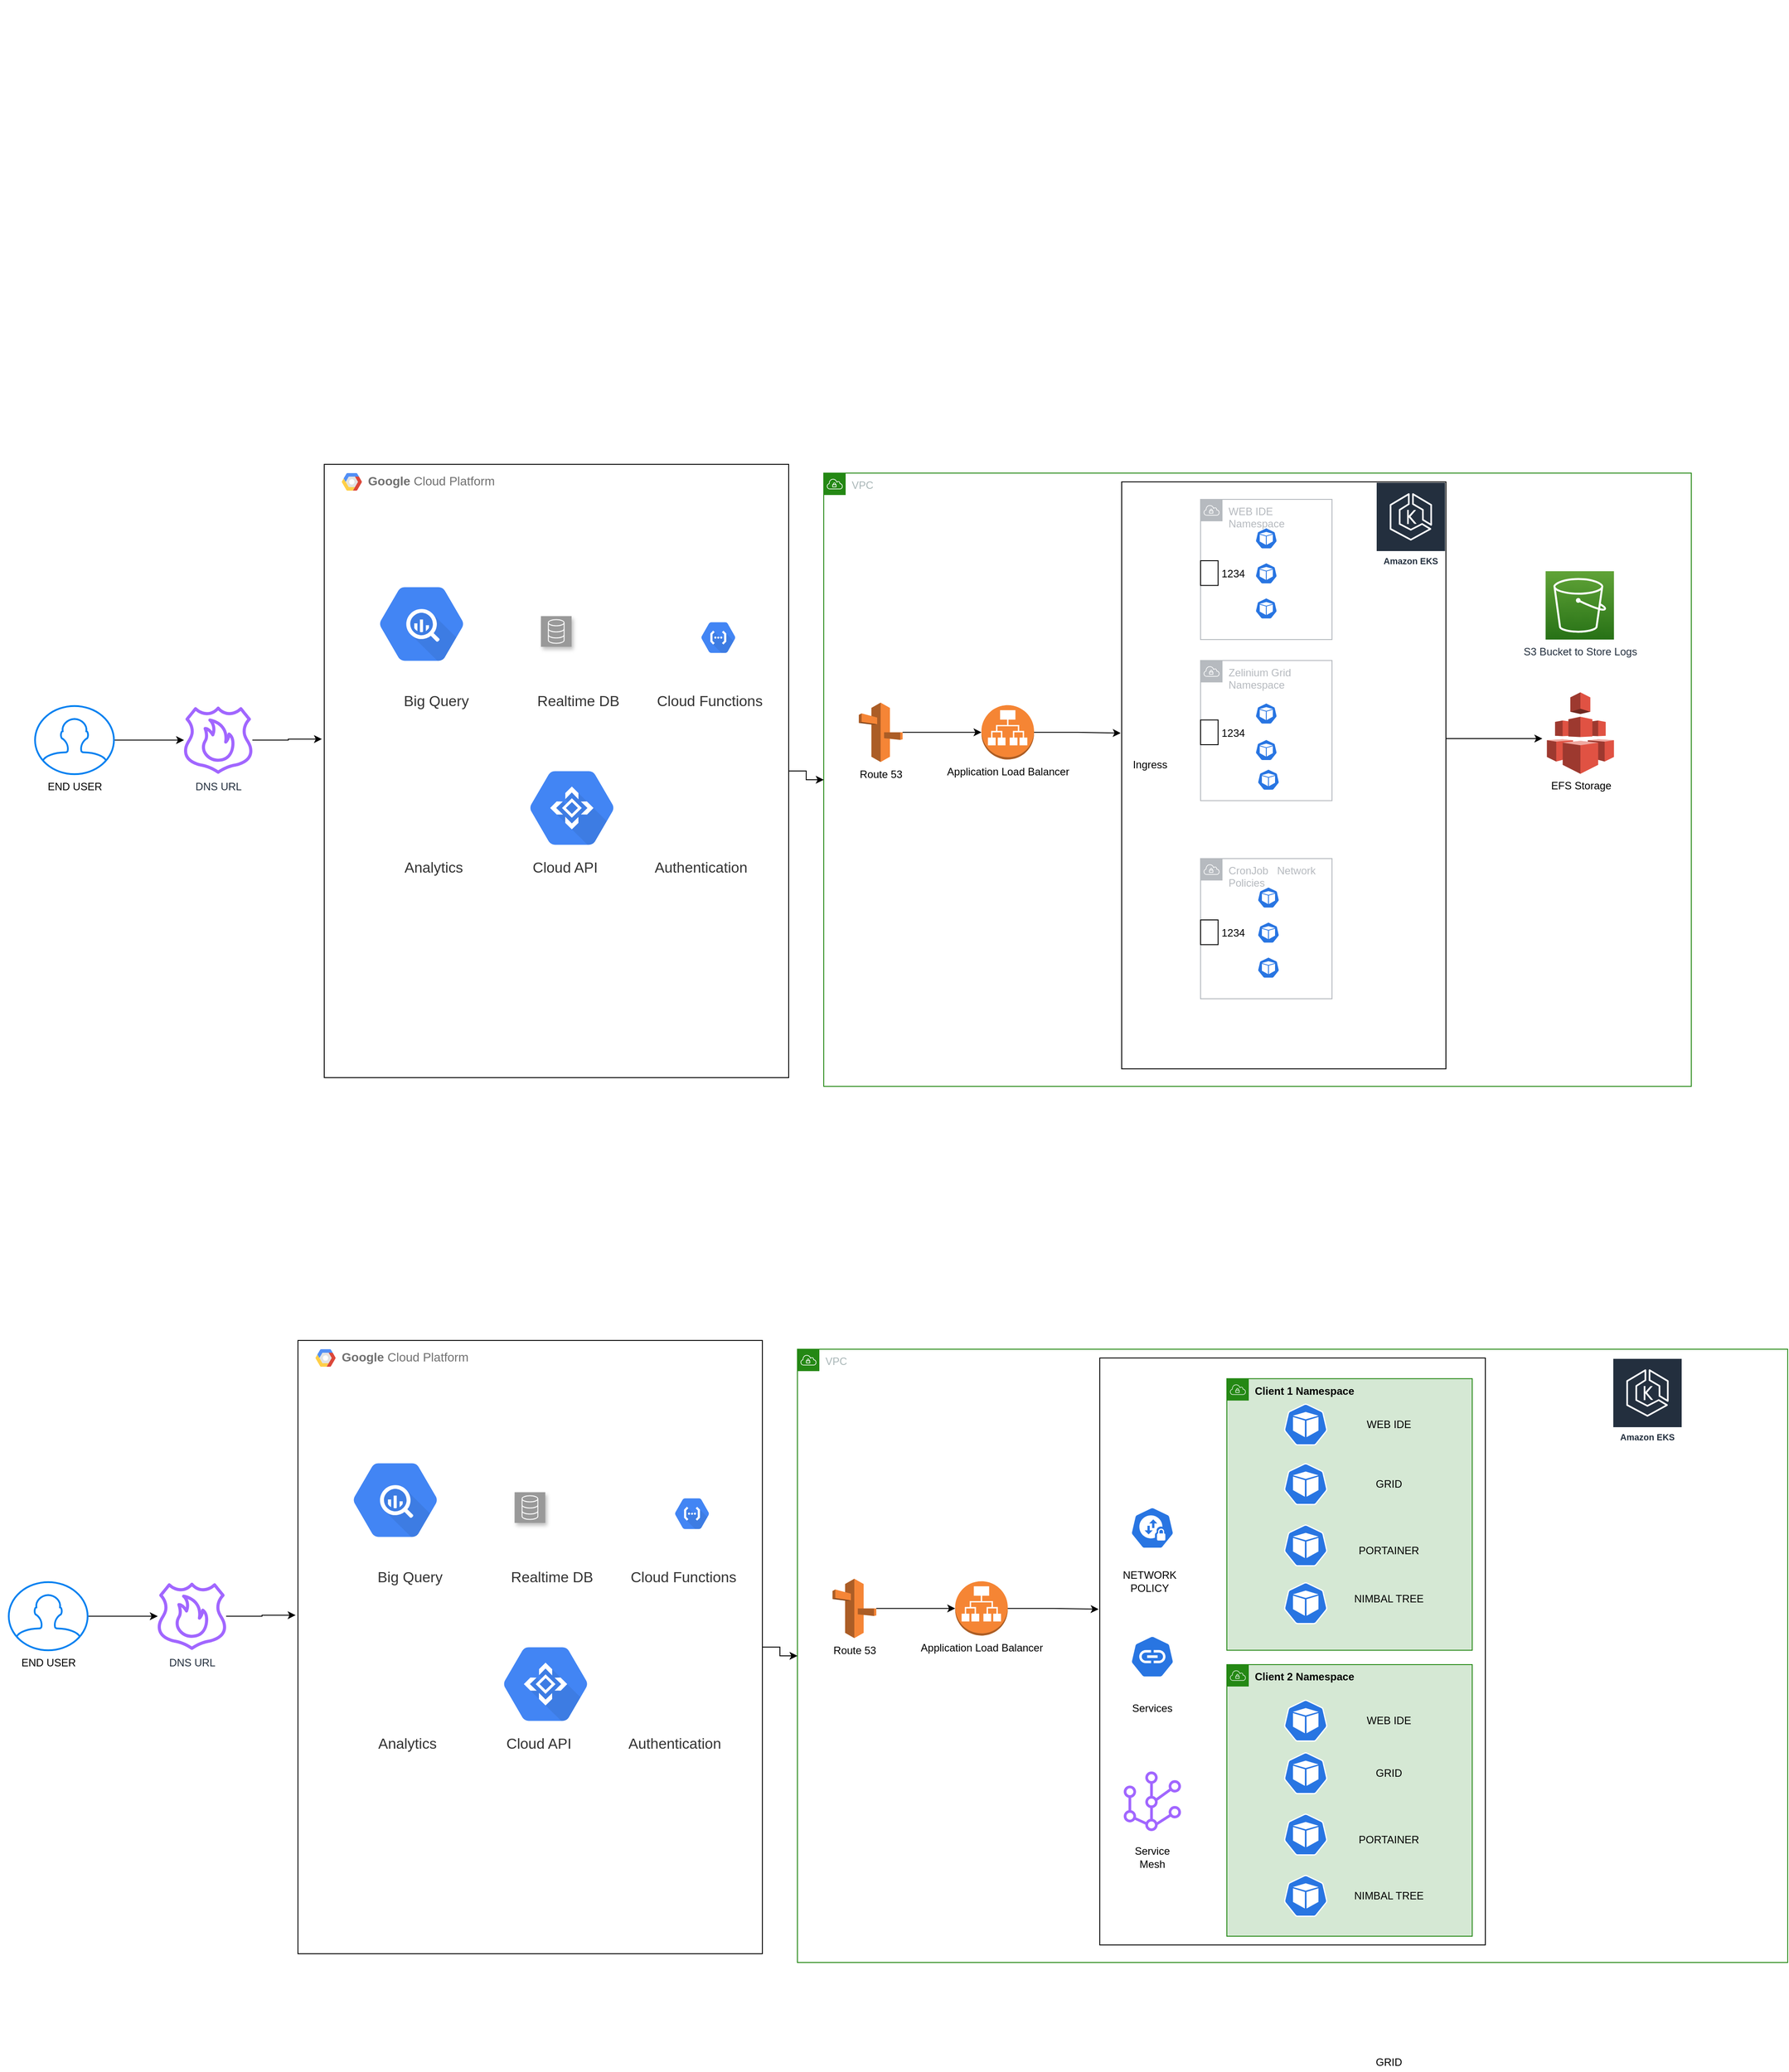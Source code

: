 <mxfile version="15.3.0" type="github" pages="5">
  <diagram id="9reER70o6MGOf1uDHaSa" name="Overall Architecture">
    <mxGraphModel dx="1747" dy="551" grid="1" gridSize="10" guides="1" tooltips="1" connect="1" arrows="1" fold="1" page="1" pageScale="1" pageWidth="827" pageHeight="1169" math="0" shadow="0">
      <root>
        <mxCell id="0" />
        <mxCell id="1" parent="0" />
        <mxCell id="59JFHNOHoAPkBTodmzGd-1" value="VPC" style="points=[[0,0],[0.25,0],[0.5,0],[0.75,0],[1,0],[1,0.25],[1,0.5],[1,0.75],[1,1],[0.75,1],[0.5,1],[0.25,1],[0,1],[0,0.75],[0,0.5],[0,0.25]];outlineConnect=0;gradientColor=none;html=1;whiteSpace=wrap;fontSize=12;fontStyle=0;shape=mxgraph.aws4.group;grIcon=mxgraph.aws4.group_vpc;strokeColor=#248814;fillColor=none;verticalAlign=top;align=left;spacingLeft=30;fontColor=#AAB7B8;dashed=0;" parent="1" vertex="1">
          <mxGeometry x="190" y="600" width="990" height="700" as="geometry" />
        </mxCell>
        <mxCell id="59JFHNOHoAPkBTodmzGd-24" style="edgeStyle=orthogonalEdgeStyle;rounded=0;orthogonalLoop=1;jettySize=auto;html=1;" parent="1" source="59JFHNOHoAPkBTodmzGd-3" target="59JFHNOHoAPkBTodmzGd-22" edge="1">
          <mxGeometry relative="1" as="geometry" />
        </mxCell>
        <mxCell id="59JFHNOHoAPkBTodmzGd-3" value="Route 53" style="outlineConnect=0;dashed=0;verticalLabelPosition=bottom;verticalAlign=top;align=center;html=1;shape=mxgraph.aws3.route_53;fillColor=#F58536;gradientColor=none;" parent="1" vertex="1">
          <mxGeometry x="230" y="862.01" width="50" height="67.75" as="geometry" />
        </mxCell>
        <mxCell id="59JFHNOHoAPkBTodmzGd-5" value="Amazon EKS" style="sketch=0;outlineConnect=0;fontColor=#232F3E;gradientColor=none;strokeColor=#ffffff;fillColor=#232F3E;dashed=0;verticalLabelPosition=middle;verticalAlign=bottom;align=center;html=1;whiteSpace=wrap;fontSize=10;fontStyle=1;spacing=3;shape=mxgraph.aws4.productIcon;prIcon=mxgraph.aws4.eks;" parent="1" vertex="1">
          <mxGeometry x="820" y="610" width="80" height="100" as="geometry" />
        </mxCell>
        <mxCell id="59JFHNOHoAPkBTodmzGd-6" value="" style="rounded=0;whiteSpace=wrap;html=1;fillColor=none;gradientColor=none;" parent="1" vertex="1">
          <mxGeometry x="530" y="610" width="370" height="670" as="geometry" />
        </mxCell>
        <mxCell id="59JFHNOHoAPkBTodmzGd-7" value="WEB IDE Namespace" style="sketch=0;outlineConnect=0;gradientColor=none;html=1;whiteSpace=wrap;fontSize=12;fontStyle=0;shape=mxgraph.aws4.group;grIcon=mxgraph.aws4.group_vpc;strokeColor=#B6BABF;fillColor=none;verticalAlign=top;align=left;spacingLeft=30;fontColor=#B6BABF;dashed=0;" parent="1" vertex="1">
          <mxGeometry x="620" y="630" width="150" height="160" as="geometry" />
        </mxCell>
        <mxCell id="59JFHNOHoAPkBTodmzGd-8" value="Zelinium Grid Namespace" style="sketch=0;outlineConnect=0;gradientColor=none;html=1;whiteSpace=wrap;fontSize=12;fontStyle=0;shape=mxgraph.aws4.group;grIcon=mxgraph.aws4.group_vpc;strokeColor=#B6BABF;fillColor=none;verticalAlign=top;align=left;spacingLeft=30;fontColor=#B6BABF;dashed=0;" parent="1" vertex="1">
          <mxGeometry x="620" y="813.88" width="150" height="160" as="geometry" />
        </mxCell>
        <mxCell id="59JFHNOHoAPkBTodmzGd-9" value="CronJob&amp;nbsp; &amp;nbsp;Network Policies" style="sketch=0;outlineConnect=0;gradientColor=none;html=1;whiteSpace=wrap;fontSize=12;fontStyle=0;shape=mxgraph.aws4.group;grIcon=mxgraph.aws4.group_vpc;strokeColor=#B6BABF;fillColor=none;verticalAlign=top;align=left;spacingLeft=30;fontColor=#B6BABF;dashed=0;" parent="1" vertex="1">
          <mxGeometry x="620" y="1040" width="150" height="160" as="geometry" />
        </mxCell>
        <mxCell id="59JFHNOHoAPkBTodmzGd-10" value="S3 Bucket to Store Logs" style="sketch=0;points=[[0,0,0],[0.25,0,0],[0.5,0,0],[0.75,0,0],[1,0,0],[0,1,0],[0.25,1,0],[0.5,1,0],[0.75,1,0],[1,1,0],[0,0.25,0],[0,0.5,0],[0,0.75,0],[1,0.25,0],[1,0.5,0],[1,0.75,0]];outlineConnect=0;fontColor=#232F3E;gradientColor=#60A337;gradientDirection=north;fillColor=#277116;strokeColor=#ffffff;dashed=0;verticalLabelPosition=bottom;verticalAlign=top;align=center;html=1;fontSize=12;fontStyle=0;aspect=fixed;shape=mxgraph.aws4.resourceIcon;resIcon=mxgraph.aws4.s3;" parent="1" vertex="1">
          <mxGeometry x="1013.75" y="712" width="78" height="78" as="geometry" />
        </mxCell>
        <mxCell id="59JFHNOHoAPkBTodmzGd-11" value="" style="sketch=0;html=1;dashed=0;whitespace=wrap;fillColor=#2875E2;strokeColor=#ffffff;points=[[0.005,0.63,0],[0.1,0.2,0],[0.9,0.2,0],[0.5,0,0],[0.995,0.63,0],[0.72,0.99,0],[0.5,1,0],[0.28,0.99,0]];shape=mxgraph.kubernetes.icon;prIcon=pod" parent="1" vertex="1">
          <mxGeometry x="682.5" y="660" width="25" height="29" as="geometry" />
        </mxCell>
        <mxCell id="59JFHNOHoAPkBTodmzGd-12" value="" style="sketch=0;html=1;dashed=0;whitespace=wrap;fillColor=#2875E2;strokeColor=#ffffff;points=[[0.005,0.63,0],[0.1,0.2,0],[0.9,0.2,0],[0.5,0,0],[0.995,0.63,0],[0.72,0.99,0],[0.5,1,0],[0.28,0.99,0]];shape=mxgraph.kubernetes.icon;prIcon=pod" parent="1" vertex="1">
          <mxGeometry x="682.5" y="700" width="25" height="29" as="geometry" />
        </mxCell>
        <mxCell id="59JFHNOHoAPkBTodmzGd-13" value="" style="sketch=0;html=1;dashed=0;whitespace=wrap;fillColor=#2875E2;strokeColor=#ffffff;points=[[0.005,0.63,0],[0.1,0.2,0],[0.9,0.2,0],[0.5,0,0],[0.995,0.63,0],[0.72,0.99,0],[0.5,1,0],[0.28,0.99,0]];shape=mxgraph.kubernetes.icon;prIcon=pod" parent="1" vertex="1">
          <mxGeometry x="682.5" y="740" width="25" height="29" as="geometry" />
        </mxCell>
        <mxCell id="59JFHNOHoAPkBTodmzGd-15" value="" style="sketch=0;html=1;dashed=0;whitespace=wrap;fillColor=#2875E2;strokeColor=#ffffff;points=[[0.005,0.63,0],[0.1,0.2,0],[0.9,0.2,0],[0.5,0,0],[0.995,0.63,0],[0.72,0.99,0],[0.5,1,0],[0.28,0.99,0]];shape=mxgraph.kubernetes.icon;prIcon=pod" parent="1" vertex="1">
          <mxGeometry x="682.5" y="860" width="25" height="29" as="geometry" />
        </mxCell>
        <mxCell id="59JFHNOHoAPkBTodmzGd-16" value="" style="sketch=0;html=1;dashed=0;whitespace=wrap;fillColor=#2875E2;strokeColor=#ffffff;points=[[0.005,0.63,0],[0.1,0.2,0],[0.9,0.2,0],[0.5,0,0],[0.995,0.63,0],[0.72,0.99,0],[0.5,1,0],[0.28,0.99,0]];shape=mxgraph.kubernetes.icon;prIcon=pod" parent="1" vertex="1">
          <mxGeometry x="682.5" y="901.63" width="25" height="29" as="geometry" />
        </mxCell>
        <mxCell id="59JFHNOHoAPkBTodmzGd-17" value="" style="sketch=0;html=1;dashed=0;whitespace=wrap;fillColor=#2875E2;strokeColor=#ffffff;points=[[0.005,0.63,0],[0.1,0.2,0],[0.9,0.2,0],[0.5,0,0],[0.995,0.63,0],[0.72,0.99,0],[0.5,1,0],[0.28,0.99,0]];shape=mxgraph.kubernetes.icon;prIcon=pod" parent="1" vertex="1">
          <mxGeometry x="685" y="935.5" width="25" height="29" as="geometry" />
        </mxCell>
        <mxCell id="59JFHNOHoAPkBTodmzGd-18" value="" style="sketch=0;html=1;dashed=0;whitespace=wrap;fillColor=#2875E2;strokeColor=#ffffff;points=[[0.005,0.63,0],[0.1,0.2,0],[0.9,0.2,0],[0.5,0,0],[0.995,0.63,0],[0.72,0.99,0],[0.5,1,0],[0.28,0.99,0]];shape=mxgraph.kubernetes.icon;prIcon=pod" parent="1" vertex="1">
          <mxGeometry x="685" y="1070" width="25" height="29" as="geometry" />
        </mxCell>
        <mxCell id="59JFHNOHoAPkBTodmzGd-19" value="" style="sketch=0;html=1;dashed=0;whitespace=wrap;fillColor=#2875E2;strokeColor=#ffffff;points=[[0.005,0.63,0],[0.1,0.2,0],[0.9,0.2,0],[0.5,0,0],[0.995,0.63,0],[0.72,0.99,0],[0.5,1,0],[0.28,0.99,0]];shape=mxgraph.kubernetes.icon;prIcon=pod" parent="1" vertex="1">
          <mxGeometry x="685" y="1110" width="25" height="29" as="geometry" />
        </mxCell>
        <mxCell id="59JFHNOHoAPkBTodmzGd-20" value="" style="sketch=0;html=1;dashed=0;whitespace=wrap;fillColor=#2875E2;strokeColor=#ffffff;points=[[0.005,0.63,0],[0.1,0.2,0],[0.9,0.2,0],[0.5,0,0],[0.995,0.63,0],[0.72,0.99,0],[0.5,1,0],[0.28,0.99,0]];shape=mxgraph.kubernetes.icon;prIcon=pod" parent="1" vertex="1">
          <mxGeometry x="685" y="1150" width="25" height="29" as="geometry" />
        </mxCell>
        <mxCell id="59JFHNOHoAPkBTodmzGd-25" style="edgeStyle=orthogonalEdgeStyle;rounded=0;orthogonalLoop=1;jettySize=auto;html=1;entryX=-0.003;entryY=0.428;entryDx=0;entryDy=0;entryPerimeter=0;" parent="1" source="59JFHNOHoAPkBTodmzGd-22" target="59JFHNOHoAPkBTodmzGd-6" edge="1">
          <mxGeometry relative="1" as="geometry" />
        </mxCell>
        <mxCell id="59JFHNOHoAPkBTodmzGd-22" value="Application Load Balancer" style="outlineConnect=0;dashed=0;verticalLabelPosition=bottom;verticalAlign=top;align=center;html=1;shape=mxgraph.aws3.application_load_balancer;fillColor=#F58534;gradientColor=none;" parent="1" vertex="1">
          <mxGeometry x="370" y="864.88" width="60" height="62" as="geometry" />
        </mxCell>
        <mxCell id="59JFHNOHoAPkBTodmzGd-27" value="EFS Storage" style="outlineConnect=0;dashed=0;verticalLabelPosition=bottom;verticalAlign=top;align=center;html=1;shape=mxgraph.aws3.efs;fillColor=#E05243;gradientColor=none;" parent="1" vertex="1">
          <mxGeometry x="1015.25" y="850.26" width="76.5" height="93" as="geometry" />
        </mxCell>
        <mxCell id="59JFHNOHoAPkBTodmzGd-28" value="" style="endArrow=classic;html=1;" parent="1" edge="1">
          <mxGeometry width="50" height="50" relative="1" as="geometry">
            <mxPoint x="900" y="903" as="sourcePoint" />
            <mxPoint x="1010" y="903" as="targetPoint" />
          </mxGeometry>
        </mxCell>
        <mxCell id="59JFHNOHoAPkBTodmzGd-29" value="Ingress" style="shape=image;html=1;verticalAlign=top;verticalLabelPosition=bottom;labelBackgroundColor=#ffffff;imageAspect=0;aspect=fixed;image=https://cdn1.iconfinder.com/data/icons/hex-ico/128/ingress.png;fillColor=none;gradientColor=none;" parent="1" vertex="1">
          <mxGeometry x="540" y="874.51" width="44.5" height="44.5" as="geometry" />
        </mxCell>
        <mxCell id="59JFHNOHoAPkBTodmzGd-32" value="1234" style="fontStyle=0;labelPosition=right;verticalLabelPosition=middle;align=left;verticalAlign=middle;spacingLeft=2;fillColor=none;gradientColor=none;" parent="1" vertex="1">
          <mxGeometry x="620" y="881.76" width="20" height="28.24" as="geometry" />
        </mxCell>
        <mxCell id="59JFHNOHoAPkBTodmzGd-33" value="1234" style="fontStyle=0;labelPosition=right;verticalLabelPosition=middle;align=left;verticalAlign=middle;spacingLeft=2;fillColor=none;gradientColor=none;" parent="1" vertex="1">
          <mxGeometry x="620" y="700" width="20" height="28.24" as="geometry" />
        </mxCell>
        <mxCell id="59JFHNOHoAPkBTodmzGd-34" value="1234" style="fontStyle=0;labelPosition=right;verticalLabelPosition=middle;align=left;verticalAlign=middle;spacingLeft=2;fillColor=none;gradientColor=none;" parent="1" vertex="1">
          <mxGeometry x="620" y="1110" width="20" height="28.24" as="geometry" />
        </mxCell>
        <mxCell id="59JFHNOHoAPkBTodmzGd-69" style="edgeStyle=orthogonalEdgeStyle;rounded=0;orthogonalLoop=1;jettySize=auto;html=1;" parent="1" source="59JFHNOHoAPkBTodmzGd-35" target="59JFHNOHoAPkBTodmzGd-1" edge="1">
          <mxGeometry relative="1" as="geometry" />
        </mxCell>
        <mxCell id="59JFHNOHoAPkBTodmzGd-35" value="&lt;b&gt;Google &lt;/b&gt;Cloud Platform" style="fillColor=none;strokeColor=default;shadow=0;gradientColor=none;fontSize=14;align=left;spacing=10;fontColor=#717171;9E9E9E;verticalAlign=top;spacingTop=-4;fontStyle=0;spacingLeft=40;html=1;" parent="1" vertex="1">
          <mxGeometry x="-380" y="590" width="530" height="700" as="geometry" />
        </mxCell>
        <mxCell id="59JFHNOHoAPkBTodmzGd-36" value="" style="shape=mxgraph.gcp2.google_cloud_platform;fillColor=#F6F6F6;strokeColor=none;shadow=0;gradientColor=none;" parent="59JFHNOHoAPkBTodmzGd-35" vertex="1">
          <mxGeometry width="23" height="20" relative="1" as="geometry">
            <mxPoint x="20" y="10" as="offset" />
          </mxGeometry>
        </mxCell>
        <mxCell id="59JFHNOHoAPkBTodmzGd-41" value="" style="group;dropTarget=0;" parent="59JFHNOHoAPkBTodmzGd-35" vertex="1">
          <mxGeometry x="421" y="401" width="33" height="33" as="geometry" />
        </mxCell>
        <UserObject label="" lucidchartObjectId="oBf9n_wxus.4" id="59JFHNOHoAPkBTodmzGd-42">
          <mxCell style="html=1;overflow=block;blockSpacing=1;whiteSpace=wrap;shape=image;whiteSpace=wrap;fontSize=13;spacing=3.8;strokeColor=none;strokeOpacity=100;strokeWidth=0;image=https://images.lucid.app/images/387019c9-0cac-4a15-9b4c-4122ca1445f2/content;imageAspect=0;" parent="59JFHNOHoAPkBTodmzGd-41" vertex="1">
            <mxGeometry width="33" height="33" as="geometry" />
          </mxCell>
        </UserObject>
        <UserObject label="" lucidchartObjectId="oBf9FOxRoMCv" id="59JFHNOHoAPkBTodmzGd-43">
          <mxCell style="html=1;overflow=block;blockSpacing=1;whiteSpace=wrap;shape=image;whiteSpace=wrap;fontSize=13;spacing=3.8;strokeColor=none;strokeOpacity=100;strokeWidth=0;image=https://images.lucid.app/images/a7f356a9-e885-4dc7-b51e-767a450974e6/content;imageAspect=0;" parent="59JFHNOHoAPkBTodmzGd-41" vertex="1">
            <mxGeometry x="3" y="2" width="27" height="27" as="geometry" />
          </mxCell>
        </UserObject>
        <mxCell id="59JFHNOHoAPkBTodmzGd-44" value="" style="group;dropTarget=0;" parent="59JFHNOHoAPkBTodmzGd-35" vertex="1">
          <mxGeometry x="365" y="327" width="116" height="116" as="geometry" />
        </mxCell>
        <UserObject label="" lucidchartObjectId="oBf97a~iaGHs" id="59JFHNOHoAPkBTodmzGd-45">
          <mxCell style="html=1;overflow=block;blockSpacing=1;whiteSpace=wrap;shape=image;whiteSpace=wrap;fontSize=13;spacing=3.8;strokeColor=none;strokeOpacity=100;strokeWidth=0;image=https://images.lucid.app/images/b0815320-e3a2-4cb4-9a39-efd1e4223e17/content;imageAspect=0;" parent="59JFHNOHoAPkBTodmzGd-44" vertex="1">
            <mxGeometry width="116" height="116" as="geometry" />
          </mxCell>
        </UserObject>
        <mxCell id="59JFHNOHoAPkBTodmzGd-46" value="" style="group;dropTarget=0;" parent="59JFHNOHoAPkBTodmzGd-35" vertex="1">
          <mxGeometry x="180" y="100" width="124" height="124" as="geometry" />
        </mxCell>
        <UserObject label="" lucidchartObjectId="oBf9S~XeOAca" id="59JFHNOHoAPkBTodmzGd-47">
          <mxCell style="html=1;overflow=block;blockSpacing=1;whiteSpace=wrap;shape=image;whiteSpace=wrap;fontSize=13;spacing=3.8;strokeColor=none;strokeOpacity=100;strokeWidth=0;image=https://images.lucid.app/images/b0815320-e3a2-4cb4-9a39-efd1e4223e17/content;imageAspect=0;" parent="59JFHNOHoAPkBTodmzGd-46" vertex="1">
            <mxGeometry width="124" height="124" as="geometry" />
          </mxCell>
        </UserObject>
        <UserObject label="" lucidchartObjectId="oBf93Febwgkm" id="59JFHNOHoAPkBTodmzGd-48">
          <mxCell style="html=1;overflow=block;blockSpacing=1;whiteSpace=wrap;shape=mxgraph.aws4.resourceIcon;resIcon=mxgraph.aws4.database;labelPosition=center;verticalLabelPosition=bottom;align=center;verticalAlign=top;whiteSpace=wrap;fontSize=13;spacing=0;strokeColor=#ffffff;fillOpacity=100;rounded=1;absoluteArcSize=1;arcSize=9;shadow=1;fillColor=#999999;strokeWidth=2.3;" parent="59JFHNOHoAPkBTodmzGd-46" vertex="1">
            <mxGeometry x="67" y="73" width="35" height="35" as="geometry" />
          </mxCell>
        </UserObject>
        <mxCell id="59JFHNOHoAPkBTodmzGd-49" value="" style="group;dropTarget=0;" parent="59JFHNOHoAPkBTodmzGd-35" vertex="1">
          <mxGeometry x="63" y="321" width="124" height="124" as="geometry" />
        </mxCell>
        <UserObject label="" lucidchartObjectId="oBf9647hwRmi" id="59JFHNOHoAPkBTodmzGd-50">
          <mxCell style="html=1;overflow=block;blockSpacing=1;whiteSpace=wrap;shape=image;whiteSpace=wrap;fontSize=13;spacing=3.8;strokeColor=none;strokeOpacity=100;strokeWidth=0;image=https://images.lucid.app/images/b0815320-e3a2-4cb4-9a39-efd1e4223e17/content;imageAspect=0;" parent="59JFHNOHoAPkBTodmzGd-49" vertex="1">
            <mxGeometry width="124" height="124" as="geometry" />
          </mxCell>
        </UserObject>
        <UserObject label="" lucidchartObjectId="oBf9~_7gNBWH" id="59JFHNOHoAPkBTodmzGd-51">
          <mxCell style="html=1;overflow=block;blockSpacing=1;whiteSpace=wrap;shape=image;whiteSpace=wrap;fontSize=13;spacing=3.8;strokeColor=none;strokeOpacity=100;strokeWidth=0;image=https://images.lucid.app/images/0b386ae8-6102-4d7a-93fb-37ad0b9b30d9/content;imageAspect=0;" parent="59JFHNOHoAPkBTodmzGd-49" vertex="1">
            <mxGeometry x="66" y="73" width="39" height="39" as="geometry" />
          </mxCell>
        </UserObject>
        <mxCell id="59JFHNOHoAPkBTodmzGd-56" value="" style="group;dropTarget=0;" parent="59JFHNOHoAPkBTodmzGd-35" vertex="1">
          <mxGeometry x="35" y="248" width="495" height="235" as="geometry" />
        </mxCell>
        <UserObject label="Realtime DB" lucidchartObjectId="oBf9D~JUU3uB" id="59JFHNOHoAPkBTodmzGd-57">
          <mxCell style="html=1;overflow=block;blockSpacing=1;whiteSpace=wrap;;whiteSpace=wrap;fontSize=16.7;fontColor=#333333;spacing=3.8;strokeOpacity=0;fillOpacity=0;rounded=1;absoluteArcSize=1;arcSize=9;fillColor=#ffffff;strokeWidth=2.3;" parent="59JFHNOHoAPkBTodmzGd-56" vertex="1">
            <mxGeometry x="165" width="180" height="45" as="geometry" />
          </mxCell>
        </UserObject>
        <UserObject label="Cloud Functions" lucidchartObjectId="oBf9vwRfAMUa" id="59JFHNOHoAPkBTodmzGd-58">
          <mxCell style="html=1;overflow=block;blockSpacing=1;whiteSpace=wrap;;whiteSpace=wrap;fontSize=16.7;fontColor=#333333;spacing=3.8;strokeOpacity=0;fillOpacity=0;rounded=1;absoluteArcSize=1;arcSize=9;fillColor=#ffffff;strokeWidth=2.3;" parent="59JFHNOHoAPkBTodmzGd-56" vertex="1">
            <mxGeometry x="315" width="180" height="45" as="geometry" />
          </mxCell>
        </UserObject>
        <UserObject label="Big Query" lucidchartObjectId="oBf9L-~5HKcV" id="59JFHNOHoAPkBTodmzGd-59">
          <mxCell style="html=1;overflow=block;blockSpacing=1;whiteSpace=wrap;;whiteSpace=wrap;fontSize=16.7;fontColor=#333333;spacing=3.8;strokeOpacity=0;fillOpacity=0;rounded=1;absoluteArcSize=1;arcSize=9;fillColor=#ffffff;strokeWidth=2.3;" parent="59JFHNOHoAPkBTodmzGd-56" vertex="1">
            <mxGeometry x="3" width="180" height="45" as="geometry" />
          </mxCell>
        </UserObject>
        <UserObject label="Analytics" lucidchartObjectId="oBf9ivPuPPsI" id="59JFHNOHoAPkBTodmzGd-60">
          <mxCell style="html=1;overflow=block;blockSpacing=1;whiteSpace=wrap;;whiteSpace=wrap;fontSize=16.7;fontColor=#333333;spacing=3.8;strokeOpacity=0;fillOpacity=0;rounded=1;absoluteArcSize=1;arcSize=9;fillColor=#ffffff;strokeWidth=2.3;" parent="59JFHNOHoAPkBTodmzGd-56" vertex="1">
            <mxGeometry y="190" width="180" height="45" as="geometry" />
          </mxCell>
        </UserObject>
        <UserObject label="Authentication" lucidchartObjectId="oBf9pzfSf2t4" id="59JFHNOHoAPkBTodmzGd-61">
          <mxCell style="html=1;overflow=block;blockSpacing=1;whiteSpace=wrap;;whiteSpace=wrap;fontSize=16.7;fontColor=#333333;spacing=3.8;strokeOpacity=0;fillOpacity=0;rounded=1;absoluteArcSize=1;arcSize=9;fillColor=#ffffff;strokeWidth=2.3;" parent="59JFHNOHoAPkBTodmzGd-56" vertex="1">
            <mxGeometry x="305" y="190" width="180" height="45" as="geometry" />
          </mxCell>
        </UserObject>
        <UserObject label="Cloud API" lucidchartObjectId="oBf9eeJXy50v" id="59JFHNOHoAPkBTodmzGd-62">
          <mxCell style="html=1;overflow=block;blockSpacing=1;whiteSpace=wrap;;whiteSpace=wrap;fontSize=16.7;fontColor=#333333;spacing=3.8;strokeOpacity=0;fillOpacity=0;rounded=1;absoluteArcSize=1;arcSize=9;fillColor=#ffffff;strokeWidth=2.3;" parent="59JFHNOHoAPkBTodmzGd-56" vertex="1">
            <mxGeometry x="150" y="190" width="180" height="45" as="geometry" />
          </mxCell>
        </UserObject>
        <mxCell id="59JFHNOHoAPkBTodmzGd-66" value="" style="group;dropTarget=0;" parent="59JFHNOHoAPkBTodmzGd-35" vertex="1">
          <mxGeometry x="430" y="180" width="39" height="35" as="geometry" />
        </mxCell>
        <UserObject label="" lucidchartObjectId="JHf9mnGnTy.Q" id="59JFHNOHoAPkBTodmzGd-67">
          <mxCell style="html=1;overflow=block;blockSpacing=1;whiteSpace=wrap;html=1;verticalLabelPosition=bottom;verticalAlign=top;strokeColor=none;shape=mxgraph.gcp2.cloud_functions;whiteSpace=wrap;fontSize=13;spacing=0;strokeOpacity=100;fillOpacity=100;fillColor=#4285f4;strokeWidth=2.3;" parent="59JFHNOHoAPkBTodmzGd-66" vertex="1">
            <mxGeometry width="39" height="35" as="geometry" />
          </mxCell>
        </UserObject>
        <UserObject label="" lucidchartObjectId="oBf9E8U_oqQs" id="59JFHNOHoAPkBTodmzGd-53">
          <mxCell style="html=1;overflow=block;blockSpacing=1;whiteSpace=wrap;html=1;verticalLabelPosition=bottom;verticalAlign=top;strokeColor=none;shape=mxgraph.gcp2.cloud_apis;whiteSpace=wrap;fontSize=13;spacing=0;strokeOpacity=100;fillOpacity=100;fillColor=#4285f4;strokeWidth=2.3;" parent="59JFHNOHoAPkBTodmzGd-35" vertex="1">
            <mxGeometry x="234.5" y="350.019" width="96" height="83.981" as="geometry" />
          </mxCell>
        </UserObject>
        <UserObject label="" lucidchartObjectId="oBf9iyy5G~Sc" id="59JFHNOHoAPkBTodmzGd-54">
          <mxCell style="html=1;overflow=block;blockSpacing=1;whiteSpace=wrap;html=1;verticalLabelPosition=bottom;verticalAlign=top;strokeColor=none;shape=mxgraph.gcp2.bigquery;whiteSpace=wrap;fontSize=13;spacing=0;strokeOpacity=100;fillOpacity=100;fillColor=#4285f4;strokeWidth=2.3;" parent="59JFHNOHoAPkBTodmzGd-35" vertex="1">
            <mxGeometry x="63" y="140.016" width="96" height="83.981" as="geometry" />
          </mxCell>
        </UserObject>
        <mxCell id="59JFHNOHoAPkBTodmzGd-52" value="" style="group;dropTarget=0;" parent="59JFHNOHoAPkBTodmzGd-35" vertex="1">
          <mxGeometry x="20" y="120" width="414" height="288.5" as="geometry" />
        </mxCell>
        <UserObject label="" lucidchartObjectId="oBf9uTC3t9uF" id="59JFHNOHoAPkBTodmzGd-55">
          <mxCell style="html=1;overflow=block;blockSpacing=1;whiteSpace=wrap;shape=image;whiteSpace=wrap;fontSize=13;spacing=3.8;strokeColor=none;strokeOpacity=100;strokeWidth=0;image=https://images.lucid.app/images/b0815320-e3a2-4cb4-9a39-efd1e4223e17/content;imageAspect=0;" parent="59JFHNOHoAPkBTodmzGd-52" vertex="1">
            <mxGeometry x="285" width="129" height="127.454" as="geometry" />
          </mxCell>
        </UserObject>
        <mxCell id="59JFHNOHoAPkBTodmzGd-39" style="edgeStyle=orthogonalEdgeStyle;rounded=0;orthogonalLoop=1;jettySize=auto;html=1;" parent="1" source="59JFHNOHoAPkBTodmzGd-37" target="59JFHNOHoAPkBTodmzGd-38" edge="1">
          <mxGeometry relative="1" as="geometry" />
        </mxCell>
        <mxCell id="59JFHNOHoAPkBTodmzGd-37" value="END USER" style="html=1;verticalLabelPosition=bottom;align=center;labelBackgroundColor=#ffffff;verticalAlign=top;strokeWidth=2;strokeColor=#0080F0;shadow=0;dashed=0;shape=mxgraph.ios7.icons.user;fillColor=none;gradientColor=none;" parent="1" vertex="1">
          <mxGeometry x="-710" y="865.88" width="90" height="77.76" as="geometry" />
        </mxCell>
        <mxCell id="59JFHNOHoAPkBTodmzGd-40" style="edgeStyle=orthogonalEdgeStyle;rounded=0;orthogonalLoop=1;jettySize=auto;html=1;entryX=-0.005;entryY=0.448;entryDx=0;entryDy=0;entryPerimeter=0;" parent="1" source="59JFHNOHoAPkBTodmzGd-38" target="59JFHNOHoAPkBTodmzGd-35" edge="1">
          <mxGeometry relative="1" as="geometry" />
        </mxCell>
        <mxCell id="59JFHNOHoAPkBTodmzGd-38" value="DNS URL" style="sketch=0;outlineConnect=0;fontColor=#232F3E;gradientColor=none;fillColor=#A166FF;strokeColor=none;dashed=0;verticalLabelPosition=bottom;verticalAlign=top;align=center;html=1;fontSize=12;fontStyle=0;aspect=fixed;pointerEvents=1;shape=mxgraph.aws4.route_53_resolver_dns_firewall;" parent="1" vertex="1">
          <mxGeometry x="-540" y="865.76" width="78" height="78" as="geometry" />
        </mxCell>
        <mxCell id="7MKu7RsaOom9CQsYsI0N-115" value="&lt;span style=&quot;color: rgba(0 , 0 , 0 , 0) ; font-family: monospace ; font-size: 0px&quot;&gt;%3CmxGraphModel%3E%3Croot%3E%3CmxCell%20id%3D%220%22%2F%3E%3CmxCell%20id%3D%221%22%20parent%3D%220%22%2F%3E%3CmxCell%20id%3D%222%22%20value%3D%22VPC%22%20style%3D%22points%3D%5B%5B0%2C0%5D%2C%5B0.25%2C0%5D%2C%5B0.5%2C0%5D%2C%5B0.75%2C0%5D%2C%5B1%2C0%5D%2C%5B1%2C0.25%5D%2C%5B1%2C0.5%5D%2C%5B1%2C0.75%5D%2C%5B1%2C1%5D%2C%5B0.75%2C1%5D%2C%5B0.5%2C1%5D%2C%5B0.25%2C1%5D%2C%5B0%2C1%5D%2C%5B0%2C0.75%5D%2C%5B0%2C0.5%5D%2C%5B0%2C0.25%5D%5D%3BoutlineConnect%3D0%3BgradientColor%3Dnone%3Bhtml%3D1%3BwhiteSpace%3Dwrap%3BfontSize%3D12%3BfontStyle%3D0%3Bshape%3Dmxgraph.aws4.group%3BgrIcon%3Dmxgraph.aws4.group_vpc%3BstrokeColor%3D%23248814%3BfillColor%3Dnone%3BverticalAlign%3Dtop%3Balign%3Dleft%3BspacingLeft%3D30%3BfontColor%3D%23AAB7B8%3Bdashed%3D0%3B%22%20vertex%3D%221%22%20parent%3D%221%22%3E%3CmxGeometry%20x%3D%22190%22%20y%3D%22600%22%20width%3D%22990%22%20height%3D%22700%22%20as%3D%22geometry%22%2F%3E%3C%2FmxCell%3E%3CmxCell%20id%3D%223%22%20style%3D%22edgeStyle%3DorthogonalEdgeStyle%3Brounded%3D0%3BorthogonalLoop%3D1%3BjettySize%3Dauto%3Bhtml%3D1%3B%22%20edge%3D%221%22%20source%3D%224%22%20target%3D%2221%22%20parent%3D%221%22%3E%3CmxGeometry%20relative%3D%221%22%20as%3D%22geometry%22%2F%3E%3C%2FmxCell%3E%3CmxCell%20id%3D%224%22%20value%3D%22Route%2053%22%20style%3D%22outlineConnect%3D0%3Bdashed%3D0%3BverticalLabelPosition%3Dbottom%3BverticalAlign%3Dtop%3Balign%3Dcenter%3Bhtml%3D1%3Bshape%3Dmxgraph.aws3.route_53%3BfillColor%3D%23F58536%3BgradientColor%3Dnone%3B%22%20vertex%3D%221%22%20parent%3D%221%22%3E%3CmxGeometry%20x%3D%22230%22%20y%3D%22862.01%22%20width%3D%2250%22%20height%3D%2267.75%22%20as%3D%22geometry%22%2F%3E%3C%2FmxCell%3E%3CmxCell%20id%3D%225%22%20value%3D%22Amazon%20EKS%22%20style%3D%22sketch%3D0%3BoutlineConnect%3D0%3BfontColor%3D%23232F3E%3BgradientColor%3Dnone%3BstrokeColor%3D%23ffffff%3BfillColor%3D%23232F3E%3Bdashed%3D0%3BverticalLabelPosition%3Dmiddle%3BverticalAlign%3Dbottom%3Balign%3Dcenter%3Bhtml%3D1%3BwhiteSpace%3Dwrap%3BfontSize%3D10%3BfontStyle%3D1%3Bspacing%3D3%3Bshape%3Dmxgraph.aws4.productIcon%3BprIcon%3Dmxgraph.aws4.eks%3B%22%20vertex%3D%221%22%20parent%3D%221%22%3E%3CmxGeometry%20x%3D%22820%22%20y%3D%22610%22%20width%3D%2280%22%20height%3D%22100%22%20as%3D%22geometry%22%2F%3E%3C%2FmxCell%3E%3CmxCell%20id%3D%226%22%20value%3D%22%22%20style%3D%22rounded%3D0%3BwhiteSpace%3Dwrap%3Bhtml%3D1%3BfillColor%3Dnone%3BgradientColor%3Dnone%3B%22%20vertex%3D%221%22%20parent%3D%221%22%3E%3CmxGeometry%20x%3D%22530%22%20y%3D%22610%22%20width%3D%22370%22%20height%3D%22670%22%20as%3D%22geometry%22%2F%3E%3C%2FmxCell%3E%3CmxCell%20id%3D%227%22%20value%3D%22WEB%20IDE%20Namespace%22%20style%3D%22sketch%3D0%3BoutlineConnect%3D0%3BgradientColor%3Dnone%3Bhtml%3D1%3BwhiteSpace%3Dwrap%3BfontSize%3D12%3BfontStyle%3D0%3Bshape%3Dmxgraph.aws4.group%3BgrIcon%3Dmxgraph.aws4.group_vpc%3BstrokeColor%3D%23B6BABF%3BfillColor%3Dnone%3BverticalAlign%3Dtop%3Balign%3Dleft%3BspacingLeft%3D30%3BfontColor%3D%23B6BABF%3Bdashed%3D0%3B%22%20vertex%3D%221%22%20parent%3D%221%22%3E%3CmxGeometry%20x%3D%22620%22%20y%3D%22630%22%20width%3D%22150%22%20height%3D%22160%22%20as%3D%22geometry%22%2F%3E%3C%2FmxCell%3E%3CmxCell%20id%3D%228%22%20value%3D%22Zelinium%20Grid%20Namespace%22%20style%3D%22sketch%3D0%3BoutlineConnect%3D0%3BgradientColor%3Dnone%3Bhtml%3D1%3BwhiteSpace%3Dwrap%3BfontSize%3D12%3BfontStyle%3D0%3Bshape%3Dmxgraph.aws4.group%3BgrIcon%3Dmxgraph.aws4.group_vpc%3BstrokeColor%3D%23B6BABF%3BfillColor%3Dnone%3BverticalAlign%3Dtop%3Balign%3Dleft%3BspacingLeft%3D30%3BfontColor%3D%23B6BABF%3Bdashed%3D0%3B%22%20vertex%3D%221%22%20parent%3D%221%22%3E%3CmxGeometry%20x%3D%22620%22%20y%3D%22813.88%22%20width%3D%22150%22%20height%3D%22160%22%20as%3D%22geometry%22%2F%3E%3C%2FmxCell%3E%3CmxCell%20id%3D%229%22%20value%3D%22CronJob%26amp%3Bnbsp%3B%20%26amp%3Bnbsp%3BNetwork%20Policies%22%20style%3D%22sketch%3D0%3BoutlineConnect%3D0%3BgradientColor%3Dnone%3Bhtml%3D1%3BwhiteSpace%3Dwrap%3BfontSize%3D12%3BfontStyle%3D0%3Bshape%3Dmxgraph.aws4.group%3BgrIcon%3Dmxgraph.aws4.group_vpc%3BstrokeColor%3D%23B6BABF%3BfillColor%3Dnone%3BverticalAlign%3Dtop%3Balign%3Dleft%3BspacingLeft%3D30%3BfontColor%3D%23B6BABF%3Bdashed%3D0%3B%22%20vertex%3D%221%22%20parent%3D%221%22%3E%3CmxGeometry%20x%3D%22620%22%20y%3D%221040%22%20width%3D%22150%22%20height%3D%22160%22%20as%3D%22geometry%22%2F%3E%3C%2FmxCell%3E%3CmxCell%20id%3D%2210%22%20value%3D%22S3%20Bucket%20to%20Store%20Logs%22%20style%3D%22sketch%3D0%3Bpoints%3D%5B%5B0%2C0%2C0%5D%2C%5B0.25%2C0%2C0%5D%2C%5B0.5%2C0%2C0%5D%2C%5B0.75%2C0%2C0%5D%2C%5B1%2C0%2C0%5D%2C%5B0%2C1%2C0%5D%2C%5B0.25%2C1%2C0%5D%2C%5B0.5%2C1%2C0%5D%2C%5B0.75%2C1%2C0%5D%2C%5B1%2C1%2C0%5D%2C%5B0%2C0.25%2C0%5D%2C%5B0%2C0.5%2C0%5D%2C%5B0%2C0.75%2C0%5D%2C%5B1%2C0.25%2C0%5D%2C%5B1%2C0.5%2C0%5D%2C%5B1%2C0.75%2C0%5D%5D%3BoutlineConnect%3D0%3BfontColor%3D%23232F3E%3BgradientColor%3D%2360A337%3BgradientDirection%3Dnorth%3BfillColor%3D%23277116%3BstrokeColor%3D%23ffffff%3Bdashed%3D0%3BverticalLabelPosition%3Dbottom%3BverticalAlign%3Dtop%3Balign%3Dcenter%3Bhtml%3D1%3BfontSize%3D12%3BfontStyle%3D0%3Baspect%3Dfixed%3Bshape%3Dmxgraph.aws4.resourceIcon%3BresIcon%3Dmxgraph.aws4.s3%3B%22%20vertex%3D%221%22%20parent%3D%221%22%3E%3CmxGeometry%20x%3D%221013.75%22%20y%3D%22712%22%20width%3D%2278%22%20height%3D%2278%22%20as%3D%22geometry%22%2F%3E%3C%2FmxCell%3E%3CmxCell%20id%3D%2211%22%20value%3D%22%22%20style%3D%22sketch%3D0%3Bhtml%3D1%3Bdashed%3D0%3Bwhitespace%3Dwrap%3BfillColor%3D%232875E2%3BstrokeColor%3D%23ffffff%3Bpoints%3D%5B%5B0.005%2C0.63%2C0%5D%2C%5B0.1%2C0.2%2C0%5D%2C%5B0.9%2C0.2%2C0%5D%2C%5B0.5%2C0%2C0%5D%2C%5B0.995%2C0.63%2C0%5D%2C%5B0.72%2C0.99%2C0%5D%2C%5B0.5%2C1%2C0%5D%2C%5B0.28%2C0.99%2C0%5D%5D%3Bshape%3Dmxgraph.kubernetes.icon%3BprIcon%3Dpod%22%20vertex%3D%221%22%20parent%3D%221%22%3E%3CmxGeometry%20x%3D%22682.5%22%20y%3D%22660%22%20width%3D%2225%22%20height%3D%2229%22%20as%3D%22geometry%22%2F%3E%3C%2FmxCell%3E%3CmxCell%20id%3D%2212%22%20value%3D%22%22%20style%3D%22sketch%3D0%3Bhtml%3D1%3Bdashed%3D0%3Bwhitespace%3Dwrap%3BfillColor%3D%232875E2%3BstrokeColor%3D%23ffffff%3Bpoints%3D%5B%5B0.005%2C0.63%2C0%5D%2C%5B0.1%2C0.2%2C0%5D%2C%5B0.9%2C0.2%2C0%5D%2C%5B0.5%2C0%2C0%5D%2C%5B0.995%2C0.63%2C0%5D%2C%5B0.72%2C0.99%2C0%5D%2C%5B0.5%2C1%2C0%5D%2C%5B0.28%2C0.99%2C0%5D%5D%3Bshape%3Dmxgraph.kubernetes.icon%3BprIcon%3Dpod%22%20vertex%3D%221%22%20parent%3D%221%22%3E%3CmxGeometry%20x%3D%22682.5%22%20y%3D%22700%22%20width%3D%2225%22%20height%3D%2229%22%20as%3D%22geometry%22%2F%3E%3C%2FmxCell%3E%3CmxCell%20id%3D%2213%22%20value%3D%22%22%20style%3D%22sketch%3D0%3Bhtml%3D1%3Bdashed%3D0%3Bwhitespace%3Dwrap%3BfillColor%3D%232875E2%3BstrokeColor%3D%23ffffff%3Bpoints%3D%5B%5B0.005%2C0.63%2C0%5D%2C%5B0.1%2C0.2%2C0%5D%2C%5B0.9%2C0.2%2C0%5D%2C%5B0.5%2C0%2C0%5D%2C%5B0.995%2C0.63%2C0%5D%2C%5B0.72%2C0.99%2C0%5D%2C%5B0.5%2C1%2C0%5D%2C%5B0.28%2C0.99%2C0%5D%5D%3Bshape%3Dmxgraph.kubernetes.icon%3BprIcon%3Dpod%22%20vertex%3D%221%22%20parent%3D%221%22%3E%3CmxGeometry%20x%3D%22682.5%22%20y%3D%22740%22%20width%3D%2225%22%20height%3D%2229%22%20as%3D%22geometry%22%2F%3E%3C%2FmxCell%3E%3CmxCell%20id%3D%2214%22%20value%3D%22%22%20style%3D%22sketch%3D0%3Bhtml%3D1%3Bdashed%3D0%3Bwhitespace%3Dwrap%3BfillColor%3D%232875E2%3BstrokeColor%3D%23ffffff%3Bpoints%3D%5B%5B0.005%2C0.63%2C0%5D%2C%5B0.1%2C0.2%2C0%5D%2C%5B0.9%2C0.2%2C0%5D%2C%5B0.5%2C0%2C0%5D%2C%5B0.995%2C0.63%2C0%5D%2C%5B0.72%2C0.99%2C0%5D%2C%5B0.5%2C1%2C0%5D%2C%5B0.28%2C0.99%2C0%5D%5D%3Bshape%3Dmxgraph.kubernetes.icon%3BprIcon%3Dpod%22%20vertex%3D%221%22%20parent%3D%221%22%3E%3CmxGeometry%20x%3D%22682.5%22%20y%3D%22860%22%20width%3D%2225%22%20height%3D%2229%22%20as%3D%22geometry%22%2F%3E%3C%2FmxCell%3E%3CmxCell%20id%3D%2215%22%20value%3D%22%22%20style%3D%22sketch%3D0%3Bhtml%3D1%3Bdashed%3D0%3Bwhitespace%3Dwrap%3BfillColor%3D%232875E2%3BstrokeColor%3D%23ffffff%3Bpoints%3D%5B%5B0.005%2C0.63%2C0%5D%2C%5B0.1%2C0.2%2C0%5D%2C%5B0.9%2C0.2%2C0%5D%2C%5B0.5%2C0%2C0%5D%2C%5B0.995%2C0.63%2C0%5D%2C%5B0.72%2C0.99%2C0%5D%2C%5B0.5%2C1%2C0%5D%2C%5B0.28%2C0.99%2C0%5D%5D%3Bshape%3Dmxgraph.kubernetes.icon%3BprIcon%3Dpod%22%20vertex%3D%221%22%20parent%3D%221%22%3E%3CmxGeometry%20x%3D%22682.5%22%20y%3D%22901.63%22%20width%3D%2225%22%20height%3D%2229%22%20as%3D%22geometry%22%2F%3E%3C%2FmxCell%3E%3CmxCell%20id%3D%2216%22%20value%3D%22%22%20style%3D%22sketch%3D0%3Bhtml%3D1%3Bdashed%3D0%3Bwhitespace%3Dwrap%3BfillColor%3D%232875E2%3BstrokeColor%3D%23ffffff%3Bpoints%3D%5B%5B0.005%2C0.63%2C0%5D%2C%5B0.1%2C0.2%2C0%5D%2C%5B0.9%2C0.2%2C0%5D%2C%5B0.5%2C0%2C0%5D%2C%5B0.995%2C0.63%2C0%5D%2C%5B0.72%2C0.99%2C0%5D%2C%5B0.5%2C1%2C0%5D%2C%5B0.28%2C0.99%2C0%5D%5D%3Bshape%3Dmxgraph.kubernetes.icon%3BprIcon%3Dpod%22%20vertex%3D%221%22%20parent%3D%221%22%3E%3CmxGeometry%20x%3D%22685%22%20y%3D%22935.5%22%20width%3D%2225%22%20height%3D%2229%22%20as%3D%22geometry%22%2F%3E%3C%2FmxCell%3E%3CmxCell%20id%3D%2217%22%20value%3D%22%22%20style%3D%22sketch%3D0%3Bhtml%3D1%3Bdashed%3D0%3Bwhitespace%3Dwrap%3BfillColor%3D%232875E2%3BstrokeColor%3D%23ffffff%3Bpoints%3D%5B%5B0.005%2C0.63%2C0%5D%2C%5B0.1%2C0.2%2C0%5D%2C%5B0.9%2C0.2%2C0%5D%2C%5B0.5%2C0%2C0%5D%2C%5B0.995%2C0.63%2C0%5D%2C%5B0.72%2C0.99%2C0%5D%2C%5B0.5%2C1%2C0%5D%2C%5B0.28%2C0.99%2C0%5D%5D%3Bshape%3Dmxgraph.kubernetes.icon%3BprIcon%3Dpod%22%20vertex%3D%221%22%20parent%3D%221%22%3E%3CmxGeometry%20x%3D%22685%22%20y%3D%221070%22%20width%3D%2225%22%20height%3D%2229%22%20as%3D%22geometry%22%2F%3E%3C%2FmxCell%3E%3CmxCell%20id%3D%2218%22%20value%3D%22%22%20style%3D%22sketch%3D0%3Bhtml%3D1%3Bdashed%3D0%3Bwhitespace%3Dwrap%3BfillColor%3D%232875E2%3BstrokeColor%3D%23ffffff%3Bpoints%3D%5B%5B0.005%2C0.63%2C0%5D%2C%5B0.1%2C0.2%2C0%5D%2C%5B0.9%2C0.2%2C0%5D%2C%5B0.5%2C0%2C0%5D%2C%5B0.995%2C0.63%2C0%5D%2C%5B0.72%2C0.99%2C0%5D%2C%5B0.5%2C1%2C0%5D%2C%5B0.28%2C0.99%2C0%5D%5D%3Bshape%3Dmxgraph.kubernetes.icon%3BprIcon%3Dpod%22%20vertex%3D%221%22%20parent%3D%221%22%3E%3CmxGeometry%20x%3D%22685%22%20y%3D%221110%22%20width%3D%2225%22%20height%3D%2229%22%20as%3D%22geometry%22%2F%3E%3C%2FmxCell%3E%3CmxCell%20id%3D%2219%22%20value%3D%22%22%20style%3D%22sketch%3D0%3Bhtml%3D1%3Bdashed%3D0%3Bwhitespace%3Dwrap%3BfillColor%3D%232875E2%3BstrokeColor%3D%23ffffff%3Bpoints%3D%5B%5B0.005%2C0.63%2C0%5D%2C%5B0.1%2C0.2%2C0%5D%2C%5B0.9%2C0.2%2C0%5D%2C%5B0.5%2C0%2C0%5D%2C%5B0.995%2C0.63%2C0%5D%2C%5B0.72%2C0.99%2C0%5D%2C%5B0.5%2C1%2C0%5D%2C%5B0.28%2C0.99%2C0%5D%5D%3Bshape%3Dmxgraph.kubernetes.icon%3BprIcon%3Dpod%22%20vertex%3D%221%22%20parent%3D%221%22%3E%3CmxGeometry%20x%3D%22685%22%20y%3D%221150%22%20width%3D%2225%22%20height%3D%2229%22%20as%3D%22geometry%22%2F%3E%3C%2FmxCell%3E%3CmxCell%20id%3D%2220%22%20style%3D%22edgeStyle%3DorthogonalEdgeStyle%3Brounded%3D0%3BorthogonalLoop%3D1%3BjettySize%3Dauto%3Bhtml%3D1%3BentryX%3D-0.003%3BentryY%3D0.428%3BentryDx%3D0%3BentryDy%3D0%3BentryPerimeter%3D0%3B%22%20edge%3D%221%22%20source%3D%2221%22%20target%3D%226%22%20parent%3D%221%22%3E%3CmxGeometry%20relative%3D%221%22%20as%3D%22geometry%22%2F%3E%3C%2FmxCell%3E%3CmxCell%20id%3D%2221%22%20value%3D%22Application%20Load%20Balancer%22%20style%3D%22outlineConnect%3D0%3Bdashed%3D0%3BverticalLabelPosition%3Dbottom%3BverticalAlign%3Dtop%3Balign%3Dcenter%3Bhtml%3D1%3Bshape%3Dmxgraph.aws3.application_load_balancer%3BfillColor%3D%23F58534%3BgradientColor%3Dnone%3B%22%20vertex%3D%221%22%20parent%3D%221%22%3E%3CmxGeometry%20x%3D%22370%22%20y%3D%22864.88%22%20width%3D%2260%22%20height%3D%2262%22%20as%3D%22geometry%22%2F%3E%3C%2FmxCell%3E%3CmxCell%20id%3D%2222%22%20value%3D%22EFS%20Storage%22%20style%3D%22outlineConnect%3D0%3Bdashed%3D0%3BverticalLabelPosition%3Dbottom%3BverticalAlign%3Dtop%3Balign%3Dcenter%3Bhtml%3D1%3Bshape%3Dmxgraph.aws3.efs%3BfillColor%3D%23E05243%3BgradientColor%3Dnone%3B%22%20vertex%3D%221%22%20parent%3D%221%22%3E%3CmxGeometry%20x%3D%221015.25%22%20y%3D%22850.26%22%20width%3D%2276.5%22%20height%3D%2293%22%20as%3D%22geometry%22%2F%3E%3C%2FmxCell%3E%3CmxCell%20id%3D%2223%22%20value%3D%22%22%20style%3D%22endArrow%3Dclassic%3Bhtml%3D1%3B%22%20edge%3D%221%22%20parent%3D%221%22%3E%3CmxGeometry%20width%3D%2250%22%20height%3D%2250%22%20relative%3D%221%22%20as%3D%22geometry%22%3E%3CmxPoint%20x%3D%22900%22%20y%3D%22903%22%20as%3D%22sourcePoint%22%2F%3E%3CmxPoint%20x%3D%221010%22%20y%3D%22903%22%20as%3D%22targetPoint%22%2F%3E%3C%2FmxGeometry%3E%3C%2FmxCell%3E%3CmxCell%20id%3D%2224%22%20value%3D%22Ingress%22%20style%3D%22shape%3Dimage%3Bhtml%3D1%3BverticalAlign%3Dtop%3BverticalLabelPosition%3Dbottom%3BlabelBackgroundColor%3D%23ffffff%3BimageAspect%3D0%3Baspect%3Dfixed%3Bimage%3Dhttps%3A%2F%2Fcdn1.iconfinder.com%2Fdata%2Ficons%2Fhex-ico%2F128%2Fingress.png%3BfillColor%3Dnone%3BgradientColor%3Dnone%3B%22%20vertex%3D%221%22%20parent%3D%221%22%3E%3CmxGeometry%20x%3D%22540%22%20y%3D%22874.51%22%20width%3D%2244.5%22%20height%3D%2244.5%22%20as%3D%22geometry%22%2F%3E%3C%2FmxCell%3E%3CmxCell%20id%3D%2225%22%20value%3D%221234%22%20style%3D%22fontStyle%3D0%3BlabelPosition%3Dright%3BverticalLabelPosition%3Dmiddle%3Balign%3Dleft%3BverticalAlign%3Dmiddle%3BspacingLeft%3D2%3BfillColor%3Dnone%3BgradientColor%3Dnone%3B%22%20vertex%3D%221%22%20parent%3D%221%22%3E%3CmxGeometry%20x%3D%22620%22%20y%3D%22881.76%22%20width%3D%2220%22%20height%3D%2228.24%22%20as%3D%22geometry%22%2F%3E%3C%2FmxCell%3E%3CmxCell%20id%3D%2226%22%20value%3D%221234%22%20style%3D%22fontStyle%3D0%3BlabelPosition%3Dright%3BverticalLabelPosition%3Dmiddle%3Balign%3Dleft%3BverticalAlign%3Dmiddle%3BspacingLeft%3D2%3BfillColor%3Dnone%3BgradientColor%3Dnone%3B%22%20vertex%3D%221%22%20parent%3D%221%22%3E%3CmxGeometry%20x%3D%22620%22%20y%3D%22700%22%20width%3D%2220%22%20height%3D%2228.24%22%20as%3D%22geometry%22%2F%3E%3C%2FmxCell%3E%3CmxCell%20id%3D%2227%22%20value%3D%221234%22%20style%3D%22fontStyle%3D0%3BlabelPosition%3Dright%3BverticalLabelPosition%3Dmiddle%3Balign%3Dleft%3BverticalAlign%3Dmiddle%3BspacingLeft%3D2%3BfillColor%3Dnone%3BgradientColor%3Dnone%3B%22%20vertex%3D%221%22%20parent%3D%221%22%3E%3CmxGeometry%20x%3D%22620%22%20y%3D%221110%22%20width%3D%2220%22%20height%3D%2228.24%22%20as%3D%22geometry%22%2F%3E%3C%2FmxCell%3E%3CmxCell%20id%3D%2228%22%20style%3D%22edgeStyle%3DorthogonalEdgeStyle%3Brounded%3D0%3BorthogonalLoop%3D1%3BjettySize%3Dauto%3Bhtml%3D1%3B%22%20edge%3D%221%22%20source%3D%2229%22%20target%3D%222%22%20parent%3D%221%22%3E%3CmxGeometry%20relative%3D%221%22%20as%3D%22geometry%22%2F%3E%3C%2FmxCell%3E%3CmxCell%20id%3D%2229%22%20value%3D%22%26lt%3Bb%26gt%3BGoogle%20%26lt%3B%2Fb%26gt%3BCloud%20Platform%22%20style%3D%22fillColor%3Dnone%3BstrokeColor%3Ddefault%3Bshadow%3D0%3BgradientColor%3Dnone%3BfontSize%3D14%3Balign%3Dleft%3Bspacing%3D10%3BfontColor%3D%23717171%3B9E9E9E%3BverticalAlign%3Dtop%3BspacingTop%3D-4%3BfontStyle%3D0%3BspacingLeft%3D40%3Bhtml%3D1%3B%22%20vertex%3D%221%22%20parent%3D%221%22%3E%3CmxGeometry%20x%3D%22-380%22%20y%3D%22590%22%20width%3D%22530%22%20height%3D%22700%22%20as%3D%22geometry%22%2F%3E%3C%2FmxCell%3E%3CmxCell%20id%3D%2230%22%20value%3D%22%22%20style%3D%22shape%3Dmxgraph.gcp2.google_cloud_platform%3BfillColor%3D%23F6F6F6%3BstrokeColor%3Dnone%3Bshadow%3D0%3BgradientColor%3Dnone%3B%22%20vertex%3D%221%22%20parent%3D%2229%22%3E%3CmxGeometry%20width%3D%2223%22%20height%3D%2220%22%20relative%3D%221%22%20as%3D%22geometry%22%3E%3CmxPoint%20x%3D%2220%22%20y%3D%2210%22%20as%3D%22offset%22%2F%3E%3C%2FmxGeometry%3E%3C%2FmxCell%3E%3CmxCell%20id%3D%2231%22%20value%3D%22%22%20style%3D%22group%3BdropTarget%3D0%3B%22%20vertex%3D%221%22%20parent%3D%2229%22%3E%3CmxGeometry%20x%3D%22421%22%20y%3D%22401%22%20width%3D%2233%22%20height%3D%2233%22%20as%3D%22geometry%22%2F%3E%3C%2FmxCell%3E%3CUserObject%20label%3D%22%22%20lucidchartObjectId%3D%22oBf9n_wxus.4%22%20id%3D%2232%22%3E%3CmxCell%20style%3D%22html%3D1%3Boverflow%3Dblock%3BblockSpacing%3D1%3BwhiteSpace%3Dwrap%3Bshape%3Dimage%3BwhiteSpace%3Dwrap%3BfontSize%3D13%3Bspacing%3D3.8%3BstrokeColor%3Dnone%3BstrokeOpacity%3D100%3BstrokeWidth%3D0%3Bimage%3Dhttps%3A%2F%2Fimages.lucid.app%2Fimages%2F387019c9-0cac-4a15-9b4c-4122ca1445f2%2Fcontent%3BimageAspect%3D0%3B%22%20vertex%3D%221%22%20parent%3D%2231%22%3E%3CmxGeometry%20width%3D%2233%22%20height%3D%2233%22%20as%3D%22geometry%22%2F%3E%3C%2FmxCell%3E%3C%2FUserObject%3E%3CUserObject%20label%3D%22%22%20lucidchartObjectId%3D%22oBf9FOxRoMCv%22%20id%3D%2233%22%3E%3CmxCell%20style%3D%22html%3D1%3Boverflow%3Dblock%3BblockSpacing%3D1%3BwhiteSpace%3Dwrap%3Bshape%3Dimage%3BwhiteSpace%3Dwrap%3BfontSize%3D13%3Bspacing%3D3.8%3BstrokeColor%3Dnone%3BstrokeOpacity%3D100%3BstrokeWidth%3D0%3Bimage%3Dhttps%3A%2F%2Fimages.lucid.app%2Fimages%2Fa7f356a9-e885-4dc7-b51e-767a450974e6%2Fcontent%3BimageAspect%3D0%3B%22%20vertex%3D%221%22%20parent%3D%2231%22%3E%3CmxGeometry%20x%3D%223%22%20y%3D%222%22%20width%3D%2227%22%20height%3D%2227%22%20as%3D%22geometry%22%2F%3E%3C%2FmxCell%3E%3C%2FUserObject%3E%3CmxCell%20id%3D%2234%22%20value%3D%22%22%20style%3D%22group%3BdropTarget%3D0%3B%22%20vertex%3D%221%22%20parent%3D%2229%22%3E%3CmxGeometry%20x%3D%22365%22%20y%3D%22327%22%20width%3D%22116%22%20height%3D%22116%22%20as%3D%22geometry%22%2F%3E%3C%2FmxCell%3E%3CUserObject%20label%3D%22%22%20lucidchartObjectId%3D%22oBf97a~iaGHs%22%20id%3D%2235%22%3E%3CmxCell%20style%3D%22html%3D1%3Boverflow%3Dblock%3BblockSpacing%3D1%3BwhiteSpace%3Dwrap%3Bshape%3Dimage%3BwhiteSpace%3Dwrap%3BfontSize%3D13%3Bspacing%3D3.8%3BstrokeColor%3Dnone%3BstrokeOpacity%3D100%3BstrokeWidth%3D0%3Bimage%3Dhttps%3A%2F%2Fimages.lucid.app%2Fimages%2Fb0815320-e3a2-4cb4-9a39-efd1e4223e17%2Fcontent%3BimageAspect%3D0%3B%22%20vertex%3D%221%22%20parent%3D%2234%22%3E%3CmxGeometry%20width%3D%22116%22%20height%3D%22116%22%20as%3D%22geometry%22%2F%3E%3C%2FmxCell%3E%3C%2FUserObject%3E%3CmxCell%20id%3D%2236%22%20value%3D%22%22%20style%3D%22group%3BdropTarget%3D0%3B%22%20vertex%3D%221%22%20parent%3D%2229%22%3E%3CmxGeometry%20x%3D%22180%22%20y%3D%22100%22%20width%3D%22124%22%20height%3D%22124%22%20as%3D%22geometry%22%2F%3E%3C%2FmxCell%3E%3CUserObject%20label%3D%22%22%20lucidchartObjectId%3D%22oBf9S~XeOAca%22%20id%3D%2237%22%3E%3CmxCell%20style%3D%22html%3D1%3Boverflow%3Dblock%3BblockSpacing%3D1%3BwhiteSpace%3Dwrap%3Bshape%3Dimage%3BwhiteSpace%3Dwrap%3BfontSize%3D13%3Bspacing%3D3.8%3BstrokeColor%3Dnone%3BstrokeOpacity%3D100%3BstrokeWidth%3D0%3Bimage%3Dhttps%3A%2F%2Fimages.lucid.app%2Fimages%2Fb0815320-e3a2-4cb4-9a39-efd1e4223e17%2Fcontent%3BimageAspect%3D0%3B%22%20vertex%3D%221%22%20parent%3D%2236%22%3E%3CmxGeometry%20width%3D%22124%22%20height%3D%22124%22%20as%3D%22geometry%22%2F%3E%3C%2FmxCell%3E%3C%2FUserObject%3E%3CUserObject%20label%3D%22%22%20lucidchartObjectId%3D%22oBf93Febwgkm%22%20id%3D%2238%22%3E%3CmxCell%20style%3D%22html%3D1%3Boverflow%3Dblock%3BblockSpacing%3D1%3BwhiteSpace%3Dwrap%3Bshape%3Dmxgraph.aws4.resourceIcon%3BresIcon%3Dmxgraph.aws4.database%3BlabelPosition%3Dcenter%3BverticalLabelPosition%3Dbottom%3Balign%3Dcenter%3BverticalAlign%3Dtop%3BwhiteSpace%3Dwrap%3BfontSize%3D13%3Bspacing%3D0%3BstrokeColor%3D%23ffffff%3BfillOpacity%3D100%3Brounded%3D1%3BabsoluteArcSize%3D1%3BarcSize%3D9%3Bshadow%3D1%3BfillColor%3D%23999999%3BstrokeWidth%3D2.3%3B%22%20vertex%3D%221%22%20parent%3D%2236%22%3E%3CmxGeometry%20x%3D%2267%22%20y%3D%2273%22%20width%3D%2235%22%20height%3D%2235%22%20as%3D%22geometry%22%2F%3E%3C%2FmxCell%3E%3C%2FUserObject%3E%3CmxCell%20id%3D%2239%22%20value%3D%22%22%20style%3D%22group%3BdropTarget%3D0%3B%22%20vertex%3D%221%22%20parent%3D%2229%22%3E%3CmxGeometry%20x%3D%2263%22%20y%3D%22321%22%20width%3D%22124%22%20height%3D%22124%22%20as%3D%22geometry%22%2F%3E%3C%2FmxCell%3E%3CUserObject%20label%3D%22%22%20lucidchartObjectId%3D%22oBf9647hwRmi%22%20id%3D%2240%22%3E%3CmxCell%20style%3D%22html%3D1%3Boverflow%3Dblock%3BblockSpacing%3D1%3BwhiteSpace%3Dwrap%3Bshape%3Dimage%3BwhiteSpace%3Dwrap%3BfontSize%3D13%3Bspacing%3D3.8%3BstrokeColor%3Dnone%3BstrokeOpacity%3D100%3BstrokeWidth%3D0%3Bimage%3Dhttps%3A%2F%2Fimages.lucid.app%2Fimages%2Fb0815320-e3a2-4cb4-9a39-efd1e4223e17%2Fcontent%3BimageAspect%3D0%3B%22%20vertex%3D%221%22%20parent%3D%2239%22%3E%3CmxGeometry%20width%3D%22124%22%20height%3D%22124%22%20as%3D%22geometry%22%2F%3E%3C%2FmxCell%3E%3C%2FUserObject%3E%3CUserObject%20label%3D%22%22%20lucidchartObjectId%3D%22oBf9~_7gNBWH%22%20id%3D%2241%22%3E%3CmxCell%20style%3D%22html%3D1%3Boverflow%3Dblock%3BblockSpacing%3D1%3BwhiteSpace%3Dwrap%3Bshape%3Dimage%3BwhiteSpace%3Dwrap%3BfontSize%3D13%3Bspacing%3D3.8%3BstrokeColor%3Dnone%3BstrokeOpacity%3D100%3BstrokeWidth%3D0%3Bimage%3Dhttps%3A%2F%2Fimages.lucid.app%2Fimages%2F0b386ae8-6102-4d7a-93fb-37ad0b9b30d9%2Fcontent%3BimageAspect%3D0%3B%22%20vertex%3D%221%22%20parent%3D%2239%22%3E%3CmxGeometry%20x%3D%2266%22%20y%3D%2273%22%20width%3D%2239%22%20height%3D%2239%22%20as%3D%22geometry%22%2F%3E%3C%2FmxCell%3E%3C%2FUserObject%3E%3CmxCell%20id%3D%2242%22%20value%3D%22%22%20style%3D%22group%3BdropTarget%3D0%3B%22%20vertex%3D%221%22%20parent%3D%2229%22%3E%3CmxGeometry%20x%3D%2235%22%20y%3D%22248%22%20width%3D%22495%22%20height%3D%22235%22%20as%3D%22geometry%22%2F%3E%3C%2FmxCell%3E%3CUserObject%20label%3D%22Realtime%20DB%22%20lucidchartObjectId%3D%22oBf9D~JUU3uB%22%20id%3D%2243%22%3E%3CmxCell%20style%3D%22html%3D1%3Boverflow%3Dblock%3BblockSpacing%3D1%3BwhiteSpace%3Dwrap%3B%3BwhiteSpace%3Dwrap%3BfontSize%3D16.7%3BfontColor%3D%23333333%3Bspacing%3D3.8%3BstrokeOpacity%3D0%3BfillOpacity%3D0%3Brounded%3D1%3BabsoluteArcSize%3D1%3BarcSize%3D9%3BfillColor%3D%23ffffff%3BstrokeWidth%3D2.3%3B%22%20vertex%3D%221%22%20parent%3D%2242%22%3E%3CmxGeometry%20x%3D%22165%22%20width%3D%22180%22%20height%3D%2245%22%20as%3D%22geometry%22%2F%3E%3C%2FmxCell%3E%3C%2FUserObject%3E%3CUserObject%20label%3D%22Cloud%20Functions%22%20lucidchartObjectId%3D%22oBf9vwRfAMUa%22%20id%3D%2244%22%3E%3CmxCell%20style%3D%22html%3D1%3Boverflow%3Dblock%3BblockSpacing%3D1%3BwhiteSpace%3Dwrap%3B%3BwhiteSpace%3Dwrap%3BfontSize%3D16.7%3BfontColor%3D%23333333%3Bspacing%3D3.8%3BstrokeOpacity%3D0%3BfillOpacity%3D0%3Brounded%3D1%3BabsoluteArcSize%3D1%3BarcSize%3D9%3BfillColor%3D%23ffffff%3BstrokeWidth%3D2.3%3B%22%20vertex%3D%221%22%20parent%3D%2242%22%3E%3CmxGeometry%20x%3D%22315%22%20width%3D%22180%22%20height%3D%2245%22%20as%3D%22geometry%22%2F%3E%3C%2FmxCell%3E%3C%2FUserObject%3E%3CUserObject%20label%3D%22Big%20Query%22%20lucidchartObjectId%3D%22oBf9L-~5HKcV%22%20id%3D%2245%22%3E%3CmxCell%20style%3D%22html%3D1%3Boverflow%3Dblock%3BblockSpacing%3D1%3BwhiteSpace%3Dwrap%3B%3BwhiteSpace%3Dwrap%3BfontSize%3D16.7%3BfontColor%3D%23333333%3Bspacing%3D3.8%3BstrokeOpacity%3D0%3BfillOpacity%3D0%3Brounded%3D1%3BabsoluteArcSize%3D1%3BarcSize%3D9%3BfillColor%3D%23ffffff%3BstrokeWidth%3D2.3%3B%22%20vertex%3D%221%22%20parent%3D%2242%22%3E%3CmxGeometry%20x%3D%223%22%20width%3D%22180%22%20height%3D%2245%22%20as%3D%22geometry%22%2F%3E%3C%2FmxCell%3E%3C%2FUserObject%3E%3CUserObject%20label%3D%22Analytics%22%20lucidchartObjectId%3D%22oBf9ivPuPPsI%22%20id%3D%2246%22%3E%3CmxCell%20style%3D%22html%3D1%3Boverflow%3Dblock%3BblockSpacing%3D1%3BwhiteSpace%3Dwrap%3B%3BwhiteSpace%3Dwrap%3BfontSize%3D16.7%3BfontColor%3D%23333333%3Bspacing%3D3.8%3BstrokeOpacity%3D0%3BfillOpacity%3D0%3Brounded%3D1%3BabsoluteArcSize%3D1%3BarcSize%3D9%3BfillColor%3D%23ffffff%3BstrokeWidth%3D2.3%3B%22%20vertex%3D%221%22%20parent%3D%2242%22%3E%3CmxGeometry%20y%3D%22190%22%20width%3D%22180%22%20height%3D%2245%22%20as%3D%22geometry%22%2F%3E%3C%2FmxCell%3E%3C%2FUserObject%3E%3CUserObject%20label%3D%22Authentication%22%20lucidchartObjectId%3D%22oBf9pzfSf2t4%22%20id%3D%2247%22%3E%3CmxCell%20style%3D%22html%3D1%3Boverflow%3Dblock%3BblockSpacing%3D1%3BwhiteSpace%3Dwrap%3B%3BwhiteSpace%3Dwrap%3BfontSize%3D16.7%3BfontColor%3D%23333333%3Bspacing%3D3.8%3BstrokeOpacity%3D0%3BfillOpacity%3D0%3Brounded%3D1%3BabsoluteArcSize%3D1%3BarcSize%3D9%3BfillColor%3D%23ffffff%3BstrokeWidth%3D2.3%3B%22%20vertex%3D%221%22%20parent%3D%2242%22%3E%3CmxGeometry%20x%3D%22305%22%20y%3D%22190%22%20width%3D%22180%22%20height%3D%2245%22%20as%3D%22geometry%22%2F%3E%3C%2FmxCell%3E%3C%2FUserObject%3E%3CUserObject%20label%3D%22Cloud%20API%22%20lucidchartObjectId%3D%22oBf9eeJXy50v%22%20id%3D%2248%22%3E%3CmxCell%20style%3D%22html%3D1%3Boverflow%3Dblock%3BblockSpacing%3D1%3BwhiteSpace%3Dwrap%3B%3BwhiteSpace%3Dwrap%3BfontSize%3D16.7%3BfontColor%3D%23333333%3Bspacing%3D3.8%3BstrokeOpacity%3D0%3BfillOpacity%3D0%3Brounded%3D1%3BabsoluteArcSize%3D1%3BarcSize%3D9%3BfillColor%3D%23ffffff%3BstrokeWidth%3D2.3%3B%22%20vertex%3D%221%22%20parent%3D%2242%22%3E%3CmxGeometry%20x%3D%22150%22%20y%3D%22190%22%20width%3D%22180%22%20height%3D%2245%22%20as%3D%22geometry%22%2F%3E%3C%2FmxCell%3E%3C%2FUserObject%3E%3CmxCell%20id%3D%2249%22%20value%3D%22%22%20style%3D%22group%3BdropTarget%3D0%3B%22%20vertex%3D%221%22%20parent%3D%2229%22%3E%3CmxGeometry%20x%3D%22430%22%20y%3D%22180%22%20width%3D%2239%22%20height%3D%2235%22%20as%3D%22geometry%22%2F%3E%3C%2FmxCell%3E%3CUserObject%20label%3D%22%22%20lucidchartObjectId%3D%22JHf9mnGnTy.Q%22%20id%3D%2250%22%3E%3CmxCell%20style%3D%22html%3D1%3Boverflow%3Dblock%3BblockSpacing%3D1%3BwhiteSpace%3Dwrap%3Bhtml%3D1%3BverticalLabelPosition%3Dbottom%3BverticalAlign%3Dtop%3BstrokeColor%3Dnone%3Bshape%3Dmxgraph.gcp2.cloud_functions%3BwhiteSpace%3Dwrap%3BfontSize%3D13%3Bspacing%3D0%3BstrokeOpacity%3D100%3BfillOpacity%3D100%3BfillColor%3D%234285f4%3BstrokeWidth%3D2.3%3B%22%20vertex%3D%221%22%20parent%3D%2249%22%3E%3CmxGeometry%20width%3D%2239%22%20height%3D%2235%22%20as%3D%22geometry%22%2F%3E%3C%2FmxCell%3E%3C%2FUserObject%3E%3CUserObject%20label%3D%22%22%20lucidchartObjectId%3D%22oBf9E8U_oqQs%22%20id%3D%2251%22%3E%3CmxCell%20style%3D%22html%3D1%3Boverflow%3Dblock%3BblockSpacing%3D1%3BwhiteSpace%3Dwrap%3Bhtml%3D1%3BverticalLabelPosition%3Dbottom%3BverticalAlign%3Dtop%3BstrokeColor%3Dnone%3Bshape%3Dmxgraph.gcp2.cloud_apis%3BwhiteSpace%3Dwrap%3BfontSize%3D13%3Bspacing%3D0%3BstrokeOpacity%3D100%3BfillOpacity%3D100%3BfillColor%3D%234285f4%3BstrokeWidth%3D2.3%3B%22%20vertex%3D%221%22%20parent%3D%2229%22%3E%3CmxGeometry%20x%3D%22234.5%22%20y%3D%22350.019%22%20width%3D%2296%22%20height%3D%2283.981%22%20as%3D%22geometry%22%2F%3E%3C%2FmxCell%3E%3C%2FUserObject%3E%3CUserObject%20label%3D%22%22%20lucidchartObjectId%3D%22oBf9iyy5G~Sc%22%20id%3D%2252%22%3E%3CmxCell%20style%3D%22html%3D1%3Boverflow%3Dblock%3BblockSpacing%3D1%3BwhiteSpace%3Dwrap%3Bhtml%3D1%3BverticalLabelPosition%3Dbottom%3BverticalAlign%3Dtop%3BstrokeColor%3Dnone%3Bshape%3Dmxgraph.gcp2.bigquery%3BwhiteSpace%3Dwrap%3BfontSize%3D13%3Bspacing%3D0%3BstrokeOpacity%3D100%3BfillOpacity%3D100%3BfillColor%3D%234285f4%3BstrokeWidth%3D2.3%3B%22%20vertex%3D%221%22%20parent%3D%2229%22%3E%3CmxGeometry%20x%3D%2263%22%20y%3D%22140.016%22%20width%3D%2296%22%20height%3D%2283.981%22%20as%3D%22geometry%22%2F%3E%3C%2FmxCell%3E%3C%2FUserObject%3E%3CmxCell%20id%3D%2253%22%20value%3D%22%22%20style%3D%22group%3BdropTarget%3D0%3B%22%20vertex%3D%221%22%20parent%3D%2229%22%3E%3CmxGeometry%20x%3D%2220%22%20y%3D%22120%22%20width%3D%22414%22%20height%3D%22288.5%22%20as%3D%22geometry%22%2F%3E%3C%2FmxCell%3E%3CUserObject%20label%3D%22%22%20lucidchartObjectId%3D%22oBf9uTC3t9uF%22%20id%3D%2254%22%3E%3CmxCell%20style%3D%22html%3D1%3Boverflow%3Dblock%3BblockSpacing%3D1%3BwhiteSpace%3Dwrap%3Bshape%3Dimage%3BwhiteSpace%3Dwrap%3BfontSize%3D13%3Bspacing%3D3.8%3BstrokeColor%3Dnone%3BstrokeOpacity%3D100%3BstrokeWidth%3D0%3Bimage%3Dhttps%3A%2F%2Fimages.lucid.app%2Fimages%2Fb0815320-e3a2-4cb4-9a39-efd1e4223e17%2Fcontent%3BimageAspect%3D0%3B%22%20vertex%3D%221%22%20parent%3D%2253%22%3E%3CmxGeometry%20x%3D%22285%22%20width%3D%22129%22%20height%3D%22127.454%22%20as%3D%22geometry%22%2F%3E%3C%2FmxCell%3E%3C%2FUserObject%3E%3CmxCell%20id%3D%2255%22%20style%3D%22edgeStyle%3DorthogonalEdgeStyle%3Brounded%3D0%3BorthogonalLoop%3D1%3BjettySize%3Dauto%3Bhtml%3D1%3B%22%20edge%3D%221%22%20source%3D%2256%22%20target%3D%2258%22%20parent%3D%221%22%3E%3CmxGeometry%20relative%3D%221%22%20as%3D%22geometry%22%2F%3E%3C%2FmxCell%3E%3CmxCell%20id%3D%2256%22%20value%3D%22END%20USER%22%20style%3D%22html%3D1%3BverticalLabelPosition%3Dbottom%3Balign%3Dcenter%3BlabelBackgroundColor%3D%23ffffff%3BverticalAlign%3Dtop%3BstrokeWidth%3D2%3BstrokeColor%3D%230080F0%3Bshadow%3D0%3Bdashed%3D0%3Bshape%3Dmxgraph.ios7.icons.user%3BfillColor%3Dnone%3BgradientColor%3Dnone%3B%22%20vertex%3D%221%22%20parent%3D%221%22%3E%3CmxGeometry%20x%3D%22-710%22%20y%3D%22865.88%22%20width%3D%2290%22%20height%3D%2277.76%22%20as%3D%22geometry%22%2F%3E%3C%2FmxCell%3E%3CmxCell%20id%3D%2257%22%20style%3D%22edgeStyle%3DorthogonalEdgeStyle%3Brounded%3D0%3BorthogonalLoop%3D1%3BjettySize%3Dauto%3Bhtml%3D1%3BentryX%3D-0.005%3BentryY%3D0.448%3BentryDx%3D0%3BentryDy%3D0%3BentryPerimeter%3D0%3B%22%20edge%3D%221%22%20source%3D%2258%22%20target%3D%2229%22%20parent%3D%221%22%3E%3CmxGeometry%20relative%3D%221%22%20as%3D%22geometry%22%2F%3E%3C%2FmxCell%3E%3CmxCell%20id%3D%2258%22%20value%3D%22DNS%20URL%22%20style%3D%22sketch%3D0%3BoutlineConnect%3D0%3BfontColor%3D%23232F3E%3BgradientColor%3Dnone%3BfillColor%3D%23A166FF%3BstrokeColor%3Dnone%3Bdashed%3D0%3BverticalLabelPosition%3Dbottom%3BverticalAlign%3Dtop%3Balign%3Dcenter%3Bhtml%3D1%3BfontSize%3D12%3BfontStyle%3D0%3Baspect%3Dfixed%3BpointerEvents%3D1%3Bshape%3Dmxgraph.aws4.route_53_resolver_dns_firewall%3B%22%20vertex%3D%221%22%20parent%3D%221%22%3E%3CmxGeometry%20x%3D%22-540%22%20y%3D%22865.76%22%20width%3D%2278%22%20height%3D%2278%22%20as%3D%22geometry%22%2F%3E%3C%2FmxCell%3E%3C%2Froot%3E%3C%2FmxGraphModel%3E&lt;/span&gt;" style="text;html=1;align=center;verticalAlign=middle;resizable=0;points=[];autosize=1;strokeColor=none;fillColor=none;" vertex="1" parent="1">
          <mxGeometry x="-750" y="60" width="20" height="20" as="geometry" />
        </mxCell>
        <mxCell id="7MKu7RsaOom9CQsYsI0N-116" value="VPC" style="points=[[0,0],[0.25,0],[0.5,0],[0.75,0],[1,0],[1,0.25],[1,0.5],[1,0.75],[1,1],[0.75,1],[0.5,1],[0.25,1],[0,1],[0,0.75],[0,0.5],[0,0.25]];outlineConnect=0;gradientColor=none;html=1;whiteSpace=wrap;fontSize=12;fontStyle=0;shape=mxgraph.aws4.group;grIcon=mxgraph.aws4.group_vpc;strokeColor=#248814;fillColor=default;verticalAlign=top;align=left;spacingLeft=30;fontColor=#AAB7B8;dashed=0;" vertex="1" parent="1">
          <mxGeometry x="160" y="1600" width="1130" height="700" as="geometry" />
        </mxCell>
        <mxCell id="7MKu7RsaOom9CQsYsI0N-117" style="edgeStyle=orthogonalEdgeStyle;rounded=0;orthogonalLoop=1;jettySize=auto;html=1;" edge="1" parent="1" source="7MKu7RsaOom9CQsYsI0N-118" target="7MKu7RsaOom9CQsYsI0N-135">
          <mxGeometry relative="1" as="geometry" />
        </mxCell>
        <mxCell id="7MKu7RsaOom9CQsYsI0N-118" value="Route 53" style="outlineConnect=0;dashed=0;verticalLabelPosition=bottom;verticalAlign=top;align=center;html=1;shape=mxgraph.aws3.route_53;fillColor=#F58536;gradientColor=none;" vertex="1" parent="1">
          <mxGeometry x="200" y="1862.01" width="50" height="67.75" as="geometry" />
        </mxCell>
        <mxCell id="7MKu7RsaOom9CQsYsI0N-119" value="Amazon EKS" style="sketch=0;outlineConnect=0;fontColor=#232F3E;gradientColor=none;strokeColor=#ffffff;fillColor=#232F3E;dashed=0;verticalLabelPosition=middle;verticalAlign=bottom;align=center;html=1;whiteSpace=wrap;fontSize=10;fontStyle=1;spacing=3;shape=mxgraph.aws4.productIcon;prIcon=mxgraph.aws4.eks;" vertex="1" parent="1">
          <mxGeometry x="1090" y="1610" width="80" height="100" as="geometry" />
        </mxCell>
        <mxCell id="7MKu7RsaOom9CQsYsI0N-120" value="" style="rounded=0;whiteSpace=wrap;html=1;fillColor=none;gradientColor=none;" vertex="1" parent="1">
          <mxGeometry x="505" y="1610" width="440" height="670" as="geometry" />
        </mxCell>
        <mxCell id="7MKu7RsaOom9CQsYsI0N-134" style="edgeStyle=orthogonalEdgeStyle;rounded=0;orthogonalLoop=1;jettySize=auto;html=1;entryX=-0.003;entryY=0.428;entryDx=0;entryDy=0;entryPerimeter=0;" edge="1" parent="1" source="7MKu7RsaOom9CQsYsI0N-135" target="7MKu7RsaOom9CQsYsI0N-120">
          <mxGeometry relative="1" as="geometry" />
        </mxCell>
        <mxCell id="7MKu7RsaOom9CQsYsI0N-135" value="Application Load Balancer" style="outlineConnect=0;dashed=0;verticalLabelPosition=bottom;verticalAlign=top;align=center;html=1;shape=mxgraph.aws3.application_load_balancer;fillColor=#F58534;gradientColor=none;" vertex="1" parent="1">
          <mxGeometry x="340" y="1864.88" width="60" height="62" as="geometry" />
        </mxCell>
        <mxCell id="7MKu7RsaOom9CQsYsI0N-142" style="edgeStyle=orthogonalEdgeStyle;rounded=0;orthogonalLoop=1;jettySize=auto;html=1;" edge="1" parent="1" source="7MKu7RsaOom9CQsYsI0N-143" target="7MKu7RsaOom9CQsYsI0N-116">
          <mxGeometry relative="1" as="geometry" />
        </mxCell>
        <mxCell id="7MKu7RsaOom9CQsYsI0N-143" value="&lt;b&gt;Google &lt;/b&gt;Cloud Platform" style="fillColor=none;strokeColor=default;shadow=0;gradientColor=none;fontSize=14;align=left;spacing=10;fontColor=#717171;9E9E9E;verticalAlign=top;spacingTop=-4;fontStyle=0;spacingLeft=40;html=1;" vertex="1" parent="1">
          <mxGeometry x="-410" y="1590" width="530" height="700" as="geometry" />
        </mxCell>
        <mxCell id="7MKu7RsaOom9CQsYsI0N-144" value="" style="shape=mxgraph.gcp2.google_cloud_platform;fillColor=#F6F6F6;strokeColor=none;shadow=0;gradientColor=none;" vertex="1" parent="7MKu7RsaOom9CQsYsI0N-143">
          <mxGeometry width="23" height="20" relative="1" as="geometry">
            <mxPoint x="20" y="10" as="offset" />
          </mxGeometry>
        </mxCell>
        <mxCell id="7MKu7RsaOom9CQsYsI0N-145" value="" style="group;dropTarget=0;" vertex="1" parent="7MKu7RsaOom9CQsYsI0N-143">
          <mxGeometry x="421" y="401" width="33" height="33" as="geometry" />
        </mxCell>
        <UserObject label="" lucidchartObjectId="oBf9n_wxus.4" id="7MKu7RsaOom9CQsYsI0N-146">
          <mxCell style="html=1;overflow=block;blockSpacing=1;whiteSpace=wrap;shape=image;whiteSpace=wrap;fontSize=13;spacing=3.8;strokeColor=none;strokeOpacity=100;strokeWidth=0;image=https://images.lucid.app/images/387019c9-0cac-4a15-9b4c-4122ca1445f2/content;imageAspect=0;" vertex="1" parent="7MKu7RsaOom9CQsYsI0N-145">
            <mxGeometry width="33" height="33" as="geometry" />
          </mxCell>
        </UserObject>
        <UserObject label="" lucidchartObjectId="oBf9FOxRoMCv" id="7MKu7RsaOom9CQsYsI0N-147">
          <mxCell style="html=1;overflow=block;blockSpacing=1;whiteSpace=wrap;shape=image;whiteSpace=wrap;fontSize=13;spacing=3.8;strokeColor=none;strokeOpacity=100;strokeWidth=0;image=https://images.lucid.app/images/a7f356a9-e885-4dc7-b51e-767a450974e6/content;imageAspect=0;" vertex="1" parent="7MKu7RsaOom9CQsYsI0N-145">
            <mxGeometry x="3" y="2" width="27" height="27" as="geometry" />
          </mxCell>
        </UserObject>
        <mxCell id="7MKu7RsaOom9CQsYsI0N-148" value="" style="group;dropTarget=0;" vertex="1" parent="7MKu7RsaOom9CQsYsI0N-143">
          <mxGeometry x="365" y="327" width="116" height="116" as="geometry" />
        </mxCell>
        <UserObject label="" lucidchartObjectId="oBf97a~iaGHs" id="7MKu7RsaOom9CQsYsI0N-149">
          <mxCell style="html=1;overflow=block;blockSpacing=1;whiteSpace=wrap;shape=image;whiteSpace=wrap;fontSize=13;spacing=3.8;strokeColor=none;strokeOpacity=100;strokeWidth=0;image=https://images.lucid.app/images/b0815320-e3a2-4cb4-9a39-efd1e4223e17/content;imageAspect=0;" vertex="1" parent="7MKu7RsaOom9CQsYsI0N-148">
            <mxGeometry width="116" height="116" as="geometry" />
          </mxCell>
        </UserObject>
        <mxCell id="7MKu7RsaOom9CQsYsI0N-150" value="" style="group;dropTarget=0;" vertex="1" parent="7MKu7RsaOom9CQsYsI0N-143">
          <mxGeometry x="180" y="100" width="124" height="124" as="geometry" />
        </mxCell>
        <UserObject label="" lucidchartObjectId="oBf9S~XeOAca" id="7MKu7RsaOom9CQsYsI0N-151">
          <mxCell style="html=1;overflow=block;blockSpacing=1;whiteSpace=wrap;shape=image;whiteSpace=wrap;fontSize=13;spacing=3.8;strokeColor=none;strokeOpacity=100;strokeWidth=0;image=https://images.lucid.app/images/b0815320-e3a2-4cb4-9a39-efd1e4223e17/content;imageAspect=0;" vertex="1" parent="7MKu7RsaOom9CQsYsI0N-150">
            <mxGeometry width="124" height="124" as="geometry" />
          </mxCell>
        </UserObject>
        <UserObject label="" lucidchartObjectId="oBf93Febwgkm" id="7MKu7RsaOom9CQsYsI0N-152">
          <mxCell style="html=1;overflow=block;blockSpacing=1;whiteSpace=wrap;shape=mxgraph.aws4.resourceIcon;resIcon=mxgraph.aws4.database;labelPosition=center;verticalLabelPosition=bottom;align=center;verticalAlign=top;whiteSpace=wrap;fontSize=13;spacing=0;strokeColor=#ffffff;fillOpacity=100;rounded=1;absoluteArcSize=1;arcSize=9;shadow=1;fillColor=#999999;strokeWidth=2.3;" vertex="1" parent="7MKu7RsaOom9CQsYsI0N-150">
            <mxGeometry x="67" y="73" width="35" height="35" as="geometry" />
          </mxCell>
        </UserObject>
        <mxCell id="7MKu7RsaOom9CQsYsI0N-153" value="" style="group;dropTarget=0;" vertex="1" parent="7MKu7RsaOom9CQsYsI0N-143">
          <mxGeometry x="63" y="321" width="124" height="124" as="geometry" />
        </mxCell>
        <UserObject label="" lucidchartObjectId="oBf9647hwRmi" id="7MKu7RsaOom9CQsYsI0N-154">
          <mxCell style="html=1;overflow=block;blockSpacing=1;whiteSpace=wrap;shape=image;whiteSpace=wrap;fontSize=13;spacing=3.8;strokeColor=none;strokeOpacity=100;strokeWidth=0;image=https://images.lucid.app/images/b0815320-e3a2-4cb4-9a39-efd1e4223e17/content;imageAspect=0;" vertex="1" parent="7MKu7RsaOom9CQsYsI0N-153">
            <mxGeometry width="124" height="124" as="geometry" />
          </mxCell>
        </UserObject>
        <UserObject label="" lucidchartObjectId="oBf9~_7gNBWH" id="7MKu7RsaOom9CQsYsI0N-155">
          <mxCell style="html=1;overflow=block;blockSpacing=1;whiteSpace=wrap;shape=image;whiteSpace=wrap;fontSize=13;spacing=3.8;strokeColor=none;strokeOpacity=100;strokeWidth=0;image=https://images.lucid.app/images/0b386ae8-6102-4d7a-93fb-37ad0b9b30d9/content;imageAspect=0;" vertex="1" parent="7MKu7RsaOom9CQsYsI0N-153">
            <mxGeometry x="66" y="73" width="39" height="39" as="geometry" />
          </mxCell>
        </UserObject>
        <mxCell id="7MKu7RsaOom9CQsYsI0N-156" value="" style="group;dropTarget=0;" vertex="1" parent="7MKu7RsaOom9CQsYsI0N-143">
          <mxGeometry x="35" y="248" width="495" height="235" as="geometry" />
        </mxCell>
        <UserObject label="Realtime DB" lucidchartObjectId="oBf9D~JUU3uB" id="7MKu7RsaOom9CQsYsI0N-157">
          <mxCell style="html=1;overflow=block;blockSpacing=1;whiteSpace=wrap;;whiteSpace=wrap;fontSize=16.7;fontColor=#333333;spacing=3.8;strokeOpacity=0;fillOpacity=0;rounded=1;absoluteArcSize=1;arcSize=9;fillColor=#ffffff;strokeWidth=2.3;" vertex="1" parent="7MKu7RsaOom9CQsYsI0N-156">
            <mxGeometry x="165" width="180" height="45" as="geometry" />
          </mxCell>
        </UserObject>
        <UserObject label="Cloud Functions" lucidchartObjectId="oBf9vwRfAMUa" id="7MKu7RsaOom9CQsYsI0N-158">
          <mxCell style="html=1;overflow=block;blockSpacing=1;whiteSpace=wrap;;whiteSpace=wrap;fontSize=16.7;fontColor=#333333;spacing=3.8;strokeOpacity=0;fillOpacity=0;rounded=1;absoluteArcSize=1;arcSize=9;fillColor=#ffffff;strokeWidth=2.3;" vertex="1" parent="7MKu7RsaOom9CQsYsI0N-156">
            <mxGeometry x="315" width="180" height="45" as="geometry" />
          </mxCell>
        </UserObject>
        <UserObject label="Big Query" lucidchartObjectId="oBf9L-~5HKcV" id="7MKu7RsaOom9CQsYsI0N-159">
          <mxCell style="html=1;overflow=block;blockSpacing=1;whiteSpace=wrap;;whiteSpace=wrap;fontSize=16.7;fontColor=#333333;spacing=3.8;strokeOpacity=0;fillOpacity=0;rounded=1;absoluteArcSize=1;arcSize=9;fillColor=#ffffff;strokeWidth=2.3;" vertex="1" parent="7MKu7RsaOom9CQsYsI0N-156">
            <mxGeometry x="3" width="180" height="45" as="geometry" />
          </mxCell>
        </UserObject>
        <UserObject label="Analytics" lucidchartObjectId="oBf9ivPuPPsI" id="7MKu7RsaOom9CQsYsI0N-160">
          <mxCell style="html=1;overflow=block;blockSpacing=1;whiteSpace=wrap;;whiteSpace=wrap;fontSize=16.7;fontColor=#333333;spacing=3.8;strokeOpacity=0;fillOpacity=0;rounded=1;absoluteArcSize=1;arcSize=9;fillColor=#ffffff;strokeWidth=2.3;" vertex="1" parent="7MKu7RsaOom9CQsYsI0N-156">
            <mxGeometry y="190" width="180" height="45" as="geometry" />
          </mxCell>
        </UserObject>
        <UserObject label="Authentication" lucidchartObjectId="oBf9pzfSf2t4" id="7MKu7RsaOom9CQsYsI0N-161">
          <mxCell style="html=1;overflow=block;blockSpacing=1;whiteSpace=wrap;;whiteSpace=wrap;fontSize=16.7;fontColor=#333333;spacing=3.8;strokeOpacity=0;fillOpacity=0;rounded=1;absoluteArcSize=1;arcSize=9;fillColor=#ffffff;strokeWidth=2.3;" vertex="1" parent="7MKu7RsaOom9CQsYsI0N-156">
            <mxGeometry x="305" y="190" width="180" height="45" as="geometry" />
          </mxCell>
        </UserObject>
        <UserObject label="Cloud API" lucidchartObjectId="oBf9eeJXy50v" id="7MKu7RsaOom9CQsYsI0N-162">
          <mxCell style="html=1;overflow=block;blockSpacing=1;whiteSpace=wrap;;whiteSpace=wrap;fontSize=16.7;fontColor=#333333;spacing=3.8;strokeOpacity=0;fillOpacity=0;rounded=1;absoluteArcSize=1;arcSize=9;fillColor=#ffffff;strokeWidth=2.3;" vertex="1" parent="7MKu7RsaOom9CQsYsI0N-156">
            <mxGeometry x="150" y="190" width="180" height="45" as="geometry" />
          </mxCell>
        </UserObject>
        <mxCell id="7MKu7RsaOom9CQsYsI0N-163" value="" style="group;dropTarget=0;" vertex="1" parent="7MKu7RsaOom9CQsYsI0N-143">
          <mxGeometry x="430" y="180" width="39" height="35" as="geometry" />
        </mxCell>
        <UserObject label="" lucidchartObjectId="JHf9mnGnTy.Q" id="7MKu7RsaOom9CQsYsI0N-164">
          <mxCell style="html=1;overflow=block;blockSpacing=1;whiteSpace=wrap;html=1;verticalLabelPosition=bottom;verticalAlign=top;strokeColor=none;shape=mxgraph.gcp2.cloud_functions;whiteSpace=wrap;fontSize=13;spacing=0;strokeOpacity=100;fillOpacity=100;fillColor=#4285f4;strokeWidth=2.3;" vertex="1" parent="7MKu7RsaOom9CQsYsI0N-163">
            <mxGeometry width="39" height="35" as="geometry" />
          </mxCell>
        </UserObject>
        <UserObject label="" lucidchartObjectId="oBf9E8U_oqQs" id="7MKu7RsaOom9CQsYsI0N-165">
          <mxCell style="html=1;overflow=block;blockSpacing=1;whiteSpace=wrap;html=1;verticalLabelPosition=bottom;verticalAlign=top;strokeColor=none;shape=mxgraph.gcp2.cloud_apis;whiteSpace=wrap;fontSize=13;spacing=0;strokeOpacity=100;fillOpacity=100;fillColor=#4285f4;strokeWidth=2.3;" vertex="1" parent="7MKu7RsaOom9CQsYsI0N-143">
            <mxGeometry x="234.5" y="350.019" width="96" height="83.981" as="geometry" />
          </mxCell>
        </UserObject>
        <UserObject label="" lucidchartObjectId="oBf9iyy5G~Sc" id="7MKu7RsaOom9CQsYsI0N-166">
          <mxCell style="html=1;overflow=block;blockSpacing=1;whiteSpace=wrap;html=1;verticalLabelPosition=bottom;verticalAlign=top;strokeColor=none;shape=mxgraph.gcp2.bigquery;whiteSpace=wrap;fontSize=13;spacing=0;strokeOpacity=100;fillOpacity=100;fillColor=#4285f4;strokeWidth=2.3;" vertex="1" parent="7MKu7RsaOom9CQsYsI0N-143">
            <mxGeometry x="63" y="140.016" width="96" height="83.981" as="geometry" />
          </mxCell>
        </UserObject>
        <mxCell id="7MKu7RsaOom9CQsYsI0N-167" value="" style="group;dropTarget=0;" vertex="1" parent="7MKu7RsaOom9CQsYsI0N-143">
          <mxGeometry x="20" y="120" width="414" height="288.5" as="geometry" />
        </mxCell>
        <UserObject label="" lucidchartObjectId="oBf9uTC3t9uF" id="7MKu7RsaOom9CQsYsI0N-168">
          <mxCell style="html=1;overflow=block;blockSpacing=1;whiteSpace=wrap;shape=image;whiteSpace=wrap;fontSize=13;spacing=3.8;strokeColor=none;strokeOpacity=100;strokeWidth=0;image=https://images.lucid.app/images/b0815320-e3a2-4cb4-9a39-efd1e4223e17/content;imageAspect=0;" vertex="1" parent="7MKu7RsaOom9CQsYsI0N-167">
            <mxGeometry x="285" width="129" height="127.454" as="geometry" />
          </mxCell>
        </UserObject>
        <mxCell id="7MKu7RsaOom9CQsYsI0N-169" style="edgeStyle=orthogonalEdgeStyle;rounded=0;orthogonalLoop=1;jettySize=auto;html=1;" edge="1" parent="1" source="7MKu7RsaOom9CQsYsI0N-170" target="7MKu7RsaOom9CQsYsI0N-172">
          <mxGeometry relative="1" as="geometry" />
        </mxCell>
        <mxCell id="7MKu7RsaOom9CQsYsI0N-170" value="END USER" style="html=1;verticalLabelPosition=bottom;align=center;labelBackgroundColor=#ffffff;verticalAlign=top;strokeWidth=2;strokeColor=#0080F0;shadow=0;dashed=0;shape=mxgraph.ios7.icons.user;fillColor=none;gradientColor=none;" vertex="1" parent="1">
          <mxGeometry x="-740" y="1865.88" width="90" height="77.76" as="geometry" />
        </mxCell>
        <mxCell id="7MKu7RsaOom9CQsYsI0N-171" style="edgeStyle=orthogonalEdgeStyle;rounded=0;orthogonalLoop=1;jettySize=auto;html=1;entryX=-0.005;entryY=0.448;entryDx=0;entryDy=0;entryPerimeter=0;" edge="1" parent="1" source="7MKu7RsaOom9CQsYsI0N-172" target="7MKu7RsaOom9CQsYsI0N-143">
          <mxGeometry relative="1" as="geometry" />
        </mxCell>
        <mxCell id="7MKu7RsaOom9CQsYsI0N-172" value="DNS URL" style="sketch=0;outlineConnect=0;fontColor=#232F3E;gradientColor=none;fillColor=#A166FF;strokeColor=none;dashed=0;verticalLabelPosition=bottom;verticalAlign=top;align=center;html=1;fontSize=12;fontStyle=0;aspect=fixed;pointerEvents=1;shape=mxgraph.aws4.route_53_resolver_dns_firewall;" vertex="1" parent="1">
          <mxGeometry x="-570" y="1865.76" width="78" height="78" as="geometry" />
        </mxCell>
        <mxCell id="7MKu7RsaOom9CQsYsI0N-174" value="&lt;font color=&quot;#000000&quot;&gt;&lt;b&gt;Client 1 Namespace&lt;/b&gt;&lt;/font&gt;" style="points=[[0,0],[0.25,0],[0.5,0],[0.75,0],[1,0],[1,0.25],[1,0.5],[1,0.75],[1,1],[0.75,1],[0.5,1],[0.25,1],[0,1],[0,0.75],[0,0.5],[0,0.25]];outlineConnect=0;gradientColor=none;html=1;whiteSpace=wrap;fontSize=12;fontStyle=0;shape=mxgraph.aws4.group;grIcon=mxgraph.aws4.group_vpc;strokeColor=#248814;fillColor=#D5E8D4;verticalAlign=top;align=left;spacingLeft=30;fontColor=#AAB7B8;dashed=0;" vertex="1" parent="1">
          <mxGeometry x="650" y="1633.64" width="280" height="310" as="geometry" />
        </mxCell>
        <mxCell id="7MKu7RsaOom9CQsYsI0N-176" value="" style="sketch=0;html=1;dashed=0;whitespace=wrap;fillColor=#2875E2;strokeColor=#ffffff;points=[[0.005,0.63,0],[0.1,0.2,0],[0.9,0.2,0],[0.5,0,0],[0.995,0.63,0],[0.72,0.99,0],[0.5,1,0],[0.28,0.99,0]];shape=mxgraph.kubernetes.icon;prIcon=pod" vertex="1" parent="1">
          <mxGeometry x="715" y="1662" width="50" height="48" as="geometry" />
        </mxCell>
        <mxCell id="7MKu7RsaOom9CQsYsI0N-177" value="" style="sketch=0;html=1;dashed=0;whitespace=wrap;fillColor=#2875E2;strokeColor=#ffffff;points=[[0.005,0.63,0],[0.1,0.2,0],[0.9,0.2,0],[0.5,0,0],[0.995,0.63,0],[0.72,0.99,0],[0.5,1,0],[0.28,0.99,0]];shape=mxgraph.kubernetes.icon;prIcon=pod" vertex="1" parent="1">
          <mxGeometry x="715" y="1730" width="50" height="48" as="geometry" />
        </mxCell>
        <mxCell id="7MKu7RsaOom9CQsYsI0N-178" value="" style="sketch=0;html=1;dashed=0;whitespace=wrap;fillColor=#2875E2;strokeColor=#ffffff;points=[[0.005,0.63,0],[0.1,0.2,0],[0.9,0.2,0],[0.5,0,0],[0.995,0.63,0],[0.72,0.99,0],[0.5,1,0],[0.28,0.99,0]];shape=mxgraph.kubernetes.icon;prIcon=pod" vertex="1" parent="1">
          <mxGeometry x="715" y="1800" width="50" height="48" as="geometry" />
        </mxCell>
        <mxCell id="7MKu7RsaOom9CQsYsI0N-179" value="" style="sketch=0;html=1;dashed=0;whitespace=wrap;fillColor=#2875E2;strokeColor=#ffffff;points=[[0.005,0.63,0],[0.1,0.2,0],[0.9,0.2,0],[0.5,0,0],[0.995,0.63,0],[0.72,0.99,0],[0.5,1,0],[0.28,0.99,0]];shape=mxgraph.kubernetes.icon;prIcon=pod" vertex="1" parent="1">
          <mxGeometry x="715" y="1865.88" width="50" height="48" as="geometry" />
        </mxCell>
        <mxCell id="7MKu7RsaOom9CQsYsI0N-180" value="WEB IDE" style="text;html=1;strokeColor=none;fillColor=none;align=center;verticalAlign=middle;whiteSpace=wrap;rounded=0;" vertex="1" parent="1">
          <mxGeometry x="790" y="1676" width="90" height="20" as="geometry" />
        </mxCell>
        <mxCell id="7MKu7RsaOom9CQsYsI0N-181" value="GRID" style="text;html=1;strokeColor=none;fillColor=none;align=center;verticalAlign=middle;whiteSpace=wrap;rounded=0;" vertex="1" parent="1">
          <mxGeometry x="790" y="1744" width="90" height="20" as="geometry" />
        </mxCell>
        <mxCell id="7MKu7RsaOom9CQsYsI0N-182" value="PORTAINER" style="text;html=1;strokeColor=none;fillColor=none;align=center;verticalAlign=middle;whiteSpace=wrap;rounded=0;" vertex="1" parent="1">
          <mxGeometry x="790" y="1820" width="90" height="20" as="geometry" />
        </mxCell>
        <mxCell id="7MKu7RsaOom9CQsYsI0N-183" value="NIMBAL TREE" style="text;html=1;strokeColor=none;fillColor=none;align=center;verticalAlign=middle;whiteSpace=wrap;rounded=0;" vertex="1" parent="1">
          <mxGeometry x="790" y="1874.51" width="90" height="20" as="geometry" />
        </mxCell>
        <mxCell id="7MKu7RsaOom9CQsYsI0N-184" value="&lt;font color=&quot;#000000&quot;&gt;&lt;b&gt;Client 2 Namespace&lt;/b&gt;&lt;/font&gt;" style="points=[[0,0],[0.25,0],[0.5,0],[0.75,0],[1,0],[1,0.25],[1,0.5],[1,0.75],[1,1],[0.75,1],[0.5,1],[0.25,1],[0,1],[0,0.75],[0,0.5],[0,0.25]];outlineConnect=0;gradientColor=none;html=1;whiteSpace=wrap;fontSize=12;fontStyle=0;shape=mxgraph.aws4.group;grIcon=mxgraph.aws4.group_vpc;strokeColor=#248814;fillColor=#D5E8D4;verticalAlign=top;align=left;spacingLeft=30;fontColor=#AAB7B8;dashed=0;" vertex="1" parent="1">
          <mxGeometry x="650" y="1960" width="280" height="310" as="geometry" />
        </mxCell>
        <mxCell id="7MKu7RsaOom9CQsYsI0N-185" value="" style="sketch=0;html=1;dashed=0;whitespace=wrap;fillColor=#2875E2;strokeColor=#ffffff;points=[[0.005,0.63,0],[0.1,0.2,0],[0.9,0.2,0],[0.5,0,0],[0.995,0.63,0],[0.72,0.99,0],[0.5,1,0],[0.28,0.99,0]];shape=mxgraph.kubernetes.icon;prIcon=pod" vertex="1" parent="1">
          <mxGeometry x="715" y="2000" width="50" height="48" as="geometry" />
        </mxCell>
        <mxCell id="7MKu7RsaOom9CQsYsI0N-186" value="" style="sketch=0;html=1;dashed=0;whitespace=wrap;fillColor=#2875E2;strokeColor=#ffffff;points=[[0.005,0.63,0],[0.1,0.2,0],[0.9,0.2,0],[0.5,0,0],[0.995,0.63,0],[0.72,0.99,0],[0.5,1,0],[0.28,0.99,0]];shape=mxgraph.kubernetes.icon;prIcon=pod" vertex="1" parent="1">
          <mxGeometry x="715" y="2060" width="50" height="48" as="geometry" />
        </mxCell>
        <mxCell id="7MKu7RsaOom9CQsYsI0N-187" value="" style="sketch=0;html=1;dashed=0;whitespace=wrap;fillColor=#2875E2;strokeColor=#ffffff;points=[[0.005,0.63,0],[0.1,0.2,0],[0.9,0.2,0],[0.5,0,0],[0.995,0.63,0],[0.72,0.99,0],[0.5,1,0],[0.28,0.99,0]];shape=mxgraph.kubernetes.icon;prIcon=pod" vertex="1" parent="1">
          <mxGeometry x="715" y="2130" width="50" height="48" as="geometry" />
        </mxCell>
        <mxCell id="7MKu7RsaOom9CQsYsI0N-188" value="" style="sketch=0;html=1;dashed=0;whitespace=wrap;fillColor=#2875E2;strokeColor=#ffffff;points=[[0.005,0.63,0],[0.1,0.2,0],[0.9,0.2,0],[0.5,0,0],[0.995,0.63,0],[0.72,0.99,0],[0.5,1,0],[0.28,0.99,0]];shape=mxgraph.kubernetes.icon;prIcon=pod" vertex="1" parent="1">
          <mxGeometry x="715" y="2200" width="50" height="48" as="geometry" />
        </mxCell>
        <mxCell id="7MKu7RsaOom9CQsYsI0N-189" value="WEB IDE" style="text;html=1;strokeColor=none;fillColor=none;align=center;verticalAlign=middle;whiteSpace=wrap;rounded=0;" vertex="1" parent="1">
          <mxGeometry x="790" y="2014" width="90" height="20" as="geometry" />
        </mxCell>
        <mxCell id="7MKu7RsaOom9CQsYsI0N-190" value="GRID" style="text;html=1;strokeColor=none;fillColor=none;align=center;verticalAlign=middle;whiteSpace=wrap;rounded=0;" vertex="1" parent="1">
          <mxGeometry x="790" y="2074" width="90" height="20" as="geometry" />
        </mxCell>
        <mxCell id="7MKu7RsaOom9CQsYsI0N-191" value="PORTAINER" style="text;html=1;strokeColor=none;fillColor=none;align=center;verticalAlign=middle;whiteSpace=wrap;rounded=0;" vertex="1" parent="1">
          <mxGeometry x="790" y="2150" width="90" height="20" as="geometry" />
        </mxCell>
        <mxCell id="7MKu7RsaOom9CQsYsI0N-192" value="GRID" style="text;html=1;strokeColor=none;fillColor=none;align=center;verticalAlign=middle;whiteSpace=wrap;rounded=0;" vertex="1" parent="1">
          <mxGeometry x="790" y="2404" width="90" height="20" as="geometry" />
        </mxCell>
        <mxCell id="7MKu7RsaOom9CQsYsI0N-193" value="NIMBAL TREE" style="text;html=1;strokeColor=none;fillColor=none;align=center;verticalAlign=middle;whiteSpace=wrap;rounded=0;" vertex="1" parent="1">
          <mxGeometry x="790" y="2214" width="90" height="20" as="geometry" />
        </mxCell>
        <mxCell id="7MKu7RsaOom9CQsYsI0N-195" value="" style="sketch=0;html=1;dashed=0;whitespace=wrap;fillColor=#2875E2;strokeColor=#ffffff;points=[[0.005,0.63,0],[0.1,0.2,0],[0.9,0.2,0],[0.5,0,0],[0.995,0.63,0],[0.72,0.99,0],[0.5,1,0],[0.28,0.99,0]];shape=mxgraph.kubernetes.icon;prIcon=netpol" vertex="1" parent="1">
          <mxGeometry x="540" y="1780" width="50" height="48" as="geometry" />
        </mxCell>
        <mxCell id="7MKu7RsaOom9CQsYsI0N-196" value="" style="sketch=0;html=1;dashed=0;whitespace=wrap;fillColor=#2875E2;strokeColor=#ffffff;points=[[0.005,0.63,0],[0.1,0.2,0],[0.9,0.2,0],[0.5,0,0],[0.995,0.63,0],[0.72,0.99,0],[0.5,1,0],[0.28,0.99,0]];shape=mxgraph.kubernetes.icon;prIcon=crb" vertex="1" parent="1">
          <mxGeometry x="540" y="1926.88" width="50" height="48" as="geometry" />
        </mxCell>
        <mxCell id="7MKu7RsaOom9CQsYsI0N-197" value="" style="sketch=0;outlineConnect=0;fontColor=#232F3E;gradientColor=none;fillColor=#A166FF;strokeColor=none;dashed=0;verticalLabelPosition=bottom;verticalAlign=top;align=center;html=1;fontSize=12;fontStyle=0;aspect=fixed;pointerEvents=1;shape=mxgraph.aws4.mesh;" vertex="1" parent="1">
          <mxGeometry x="530.56" y="2082" width="68.88" height="68" as="geometry" />
        </mxCell>
        <mxCell id="7MKu7RsaOom9CQsYsI0N-199" value="NETWORK POLICY" style="text;html=1;strokeColor=none;fillColor=none;align=center;verticalAlign=middle;whiteSpace=wrap;rounded=0;" vertex="1" parent="1">
          <mxGeometry x="542.25" y="1854.51" width="40" height="20" as="geometry" />
        </mxCell>
        <mxCell id="7MKu7RsaOom9CQsYsI0N-200" value="Services" style="text;html=1;strokeColor=none;fillColor=none;align=center;verticalAlign=middle;whiteSpace=wrap;rounded=0;" vertex="1" parent="1">
          <mxGeometry x="544.5" y="2000" width="40" height="20" as="geometry" />
        </mxCell>
        <mxCell id="7MKu7RsaOom9CQsYsI0N-202" value="Service Mesh" style="text;html=1;strokeColor=none;fillColor=none;align=center;verticalAlign=middle;whiteSpace=wrap;rounded=0;" vertex="1" parent="1">
          <mxGeometry x="544.5" y="2170" width="40" height="20" as="geometry" />
        </mxCell>
      </root>
    </mxGraphModel>
  </diagram>
  <diagram id="dUvzKrzdSeWx5AoZ4AdJ" name="WEB IDE">
    <mxGraphModel dx="782" dy="468" grid="1" gridSize="10" guides="1" tooltips="1" connect="1" arrows="1" fold="1" page="1" pageScale="1" pageWidth="827" pageHeight="1169" math="0" shadow="0">
      <root>
        <mxCell id="uV01FP0vy0IpGxc8mJd5-0" />
        <mxCell id="uV01FP0vy0IpGxc8mJd5-1" parent="uV01FP0vy0IpGxc8mJd5-0" />
      </root>
    </mxGraphModel>
  </diagram>
  <diagram id="yJq1CVK-OpCCL_kfqS5l" name="Zalenium Grid">
    <mxGraphModel dx="782" dy="468" grid="1" gridSize="10" guides="1" tooltips="1" connect="1" arrows="1" fold="1" page="1" pageScale="1" pageWidth="827" pageHeight="1169" math="0" shadow="0">
      <root>
        <mxCell id="CAVgizF_UDEVj1PiDrql-0" />
        <mxCell id="CAVgizF_UDEVj1PiDrql-1" parent="CAVgizF_UDEVj1PiDrql-0" />
      </root>
    </mxGraphModel>
  </diagram>
  <diagram id="JAAkesRjFncYBwSX7LTk" name="Portainer">
    <mxGraphModel dx="782" dy="468" grid="1" gridSize="10" guides="1" tooltips="1" connect="1" arrows="1" fold="1" page="1" pageScale="1" pageWidth="827" pageHeight="1169" math="0" shadow="0">
      <root>
        <mxCell id="T1sO1mBgBkiVXnJcExrG-0" />
        <mxCell id="T1sO1mBgBkiVXnJcExrG-1" parent="T1sO1mBgBkiVXnJcExrG-0" />
      </root>
    </mxGraphModel>
  </diagram>
  <diagram id="Y3C1miu8JlsUk8b06txI" name="NIMBAL TREE">
    <mxGraphModel dx="782" dy="468" grid="1" gridSize="10" guides="1" tooltips="1" connect="1" arrows="1" fold="1" page="1" pageScale="1" pageWidth="827" pageHeight="1169" math="0" shadow="0">
      <root>
        <mxCell id="F6rImRfcjLfm2xf3virO-0" />
        <mxCell id="F6rImRfcjLfm2xf3virO-1" parent="F6rImRfcjLfm2xf3virO-0" />
      </root>
    </mxGraphModel>
  </diagram>
</mxfile>
